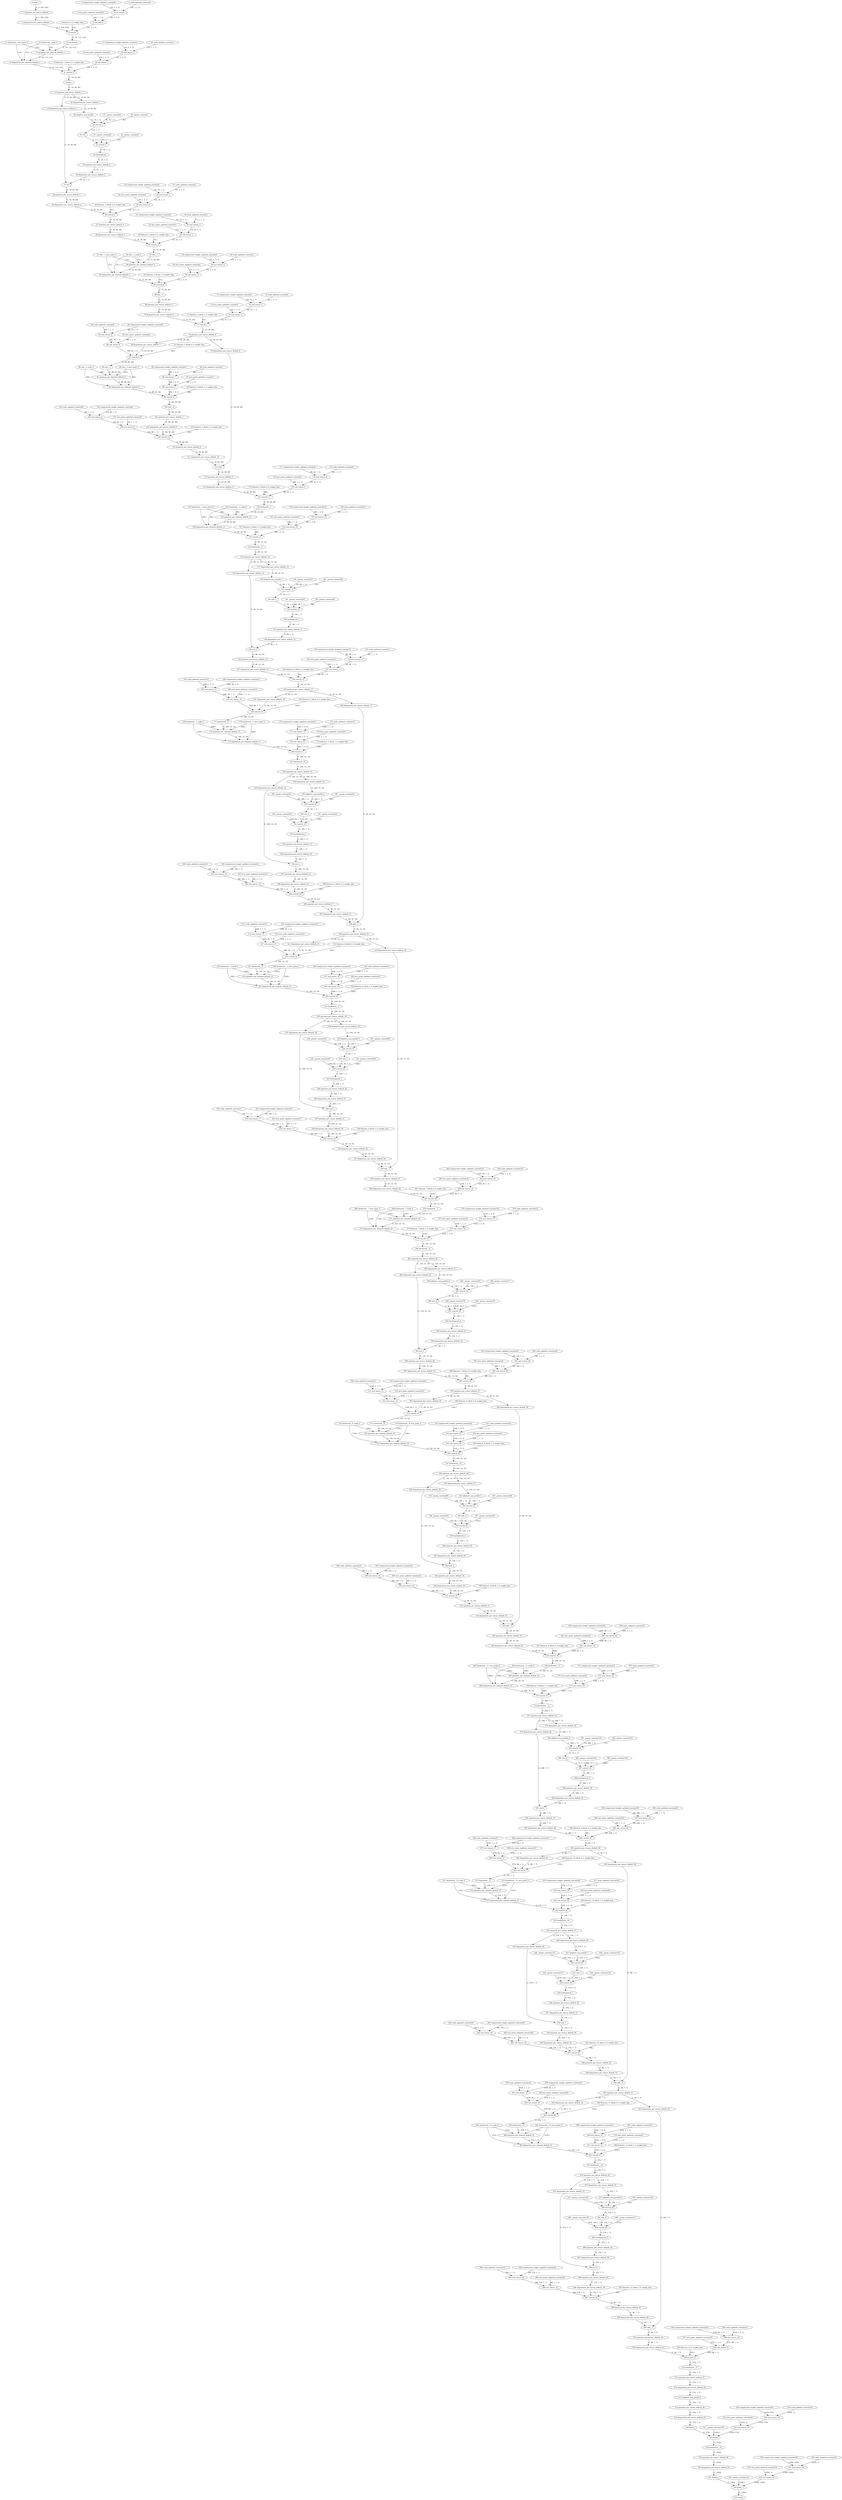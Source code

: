 strict digraph  {
"0 arg0_1" [id=0, type=input];
"1 quantize_per_tensor_default" [id=1, type=quantize_per_tensor];
"2 dequantize_per_tensor_default" [id=2, type=dequantize_per_tensor];
"3 features_0_0_weight_bias" [id=3, type=get_attr];
"4 scale_updated_constant0" [id=4, type=get_attr];
"5 compressed_weight_updated_constant0" [id=5, type=get_attr];
"6 mul_tensor" [id=6, type=mul];
"7 zero_point_updated_constant0" [id=7, type=get_attr];
"8 sub_tensor" [id=8, type=sub];
"9 conv2d" [id=9, type=conv2d];
"10 hardswish__scale_0" [id=10, type=get_attr];
"11 hardswish__zero_point_0" [id=11, type=get_attr];
"12 hardswish_" [id=12, type=hardswish_];
"13 quantize_per_channel_default_1" [id=13, type=quantize_per_channel];
"14 dequantize_per_channel_default_1" [id=14, type=dequantize_per_channel];
"15 features_1_block_0_0_weight_bias" [id=15, type=get_attr];
"16 scale_updated_constant1" [id=16, type=get_attr];
"17 compressed_weight_updated_constant1" [id=17, type=get_attr];
"18 mul_tensor_1" [id=18, type=mul];
"19 zero_point_updated_constant1" [id=19, type=get_attr];
"20 sub_tensor_1" [id=20, type=sub];
"21 conv2d_1" [id=21, type=conv2d];
"22 relu_" [id=22, type=relu_];
"23 quantize_per_tensor_default_1" [id=23, type=quantize_per_tensor];
"24 dequantize_per_tensor_default_2" [id=24, type=dequantize_per_tensor];
"25 dequantize_per_tensor_default_1" [id=25, type=dequantize_per_tensor];
"26 adaptive_avg_pool2d" [id=26, type=adaptive_avg_pool2d];
"27 _param_constant6" [id=27, type=get_attr];
"28 _param_constant7" [id=28, type=get_attr];
"29 conv2d_2" [id=29, type=conv2d];
"30 relu" [id=30, type=relu];
"31 _param_constant8" [id=31, type=get_attr];
"32 _param_constant9" [id=32, type=get_attr];
"33 conv2d_3" [id=33, type=conv2d];
"34 hardsigmoid" [id=34, type=hardsigmoid];
"35 quantize_per_tensor_default_2" [id=35, type=quantize_per_tensor];
"36 dequantize_per_tensor_default_3" [id=36, type=dequantize_per_tensor];
"37 mul" [id=37, type=mul];
"38 quantize_per_tensor_default_3" [id=38, type=quantize_per_tensor];
"39 dequantize_per_tensor_default_4" [id=39, type=dequantize_per_tensor];
"40 features_1_block_2_0_weight_bias" [id=40, type=get_attr];
"41 scale_updated_constant2" [id=41, type=get_attr];
"42 compressed_weight_updated_constant2" [id=42, type=get_attr];
"43 mul_tensor_2" [id=43, type=mul];
"44 zero_point_updated_constant2" [id=44, type=get_attr];
"45 sub_tensor_2" [id=45, type=sub];
"46 conv2d_4" [id=46, type=conv2d];
"47 quantize_per_tensor_default_4" [id=47, type=quantize_per_tensor];
"48 dequantize_per_tensor_default_5" [id=48, type=dequantize_per_tensor];
"49 features_2_block_0_0_weight_bias" [id=49, type=get_attr];
"50 scale_updated_constant3" [id=50, type=get_attr];
"51 compressed_weight_updated_constant3" [id=51, type=get_attr];
"52 mul_tensor_3" [id=52, type=mul];
"53 zero_point_updated_constant3" [id=53, type=get_attr];
"54 sub_tensor_3" [id=54, type=sub];
"55 conv2d_5" [id=55, type=conv2d];
"56 relu__1_scale_0" [id=56, type=get_attr];
"57 relu__1_zero_point_0" [id=57, type=get_attr];
"58 relu__1" [id=58, type=relu_];
"59 quantize_per_channel_default_5" [id=59, type=quantize_per_channel];
"60 dequantize_per_channel_default_5" [id=60, type=dequantize_per_channel];
"61 features_2_block_1_0_weight_bias" [id=61, type=get_attr];
"62 scale_updated_constant4" [id=62, type=get_attr];
"63 compressed_weight_updated_constant4" [id=63, type=get_attr];
"64 mul_tensor_4" [id=64, type=mul];
"65 zero_point_updated_constant4" [id=65, type=get_attr];
"66 sub_tensor_4" [id=66, type=sub];
"67 conv2d_6" [id=67, type=conv2d];
"68 relu__2" [id=68, type=relu_];
"69 quantize_per_tensor_default_5" [id=69, type=quantize_per_tensor];
"70 dequantize_per_tensor_default_6" [id=70, type=dequantize_per_tensor];
"71 features_2_block_2_0_weight_bias" [id=71, type=get_attr];
"72 scale_updated_constant5" [id=72, type=get_attr];
"73 compressed_weight_updated_constant5" [id=73, type=get_attr];
"74 mul_tensor_5" [id=74, type=mul];
"75 zero_point_updated_constant5" [id=75, type=get_attr];
"76 sub_tensor_5" [id=76, type=sub];
"77 conv2d_7" [id=77, type=conv2d];
"78 quantize_per_tensor_default_6" [id=78, type=quantize_per_tensor];
"79 dequantize_per_tensor_default_8" [id=79, type=dequantize_per_tensor];
"80 dequantize_per_tensor_default_7" [id=80, type=dequantize_per_tensor];
"81 features_3_block_0_0_weight_bias" [id=81, type=get_attr];
"82 scale_updated_constant6" [id=82, type=get_attr];
"83 compressed_weight_updated_constant6" [id=83, type=get_attr];
"84 mul_tensor_6" [id=84, type=mul];
"85 zero_point_updated_constant6" [id=85, type=get_attr];
"86 sub_tensor_6" [id=86, type=sub];
"87 conv2d_8" [id=87, type=conv2d];
"88 relu__3_scale_0" [id=88, type=get_attr];
"89 relu__3_zero_point_0" [id=89, type=get_attr];
"90 relu__3" [id=90, type=relu_];
"91 quantize_per_channel_default_9" [id=91, type=quantize_per_channel];
"92 dequantize_per_channel_default_9" [id=92, type=dequantize_per_channel];
"93 features_3_block_1_0_weight_bias" [id=93, type=get_attr];
"94 scale_updated_constant7" [id=94, type=get_attr];
"95 compressed_weight_updated_constant7" [id=95, type=get_attr];
"96 mul_tensor_7" [id=96, type=mul];
"97 zero_point_updated_constant7" [id=97, type=get_attr];
"98 sub_tensor_7" [id=98, type=sub];
"99 conv2d_9" [id=99, type=conv2d];
"100 relu__4" [id=100, type=relu_];
"101 quantize_per_tensor_default_7" [id=101, type=quantize_per_tensor];
"102 dequantize_per_tensor_default_9" [id=102, type=dequantize_per_tensor];
"103 features_3_block_2_0_weight_bias" [id=103, type=get_attr];
"104 scale_updated_constant8" [id=104, type=get_attr];
"105 compressed_weight_updated_constant8" [id=105, type=get_attr];
"106 mul_tensor_8" [id=106, type=mul];
"107 zero_point_updated_constant8" [id=107, type=get_attr];
"108 sub_tensor_8" [id=108, type=sub];
"109 conv2d_10" [id=109, type=conv2d];
"110 quantize_per_tensor_default_8" [id=110, type=quantize_per_tensor];
"111 dequantize_per_tensor_default_10" [id=111, type=dequantize_per_tensor];
"112 add_" [id=112, type=add_];
"113 quantize_per_tensor_default_9" [id=113, type=quantize_per_tensor];
"114 dequantize_per_tensor_default_11" [id=114, type=dequantize_per_tensor];
"115 features_4_block_0_0_weight_bias" [id=115, type=get_attr];
"116 scale_updated_constant9" [id=116, type=get_attr];
"117 compressed_weight_updated_constant9" [id=117, type=get_attr];
"118 mul_tensor_9" [id=118, type=mul];
"119 zero_point_updated_constant9" [id=119, type=get_attr];
"120 sub_tensor_9" [id=120, type=sub];
"121 conv2d_11" [id=121, type=conv2d];
"122 hardswish__1_scale_0" [id=122, type=get_attr];
"123 hardswish__1_zero_point_0" [id=123, type=get_attr];
"124 hardswish__1" [id=124, type=hardswish_];
"125 quantize_per_channel_default_13" [id=125, type=quantize_per_channel];
"126 dequantize_per_channel_default_13" [id=126, type=dequantize_per_channel];
"127 features_4_block_1_0_weight_bias" [id=127, type=get_attr];
"128 scale_updated_constant10" [id=128, type=get_attr];
"129 compressed_weight_updated_constant10" [id=129, type=get_attr];
"130 mul_tensor_10" [id=130, type=mul];
"131 zero_point_updated_constant10" [id=131, type=get_attr];
"132 sub_tensor_10" [id=132, type=sub];
"133 conv2d_12" [id=133, type=conv2d];
"134 hardswish__2" [id=134, type=hardswish_];
"135 quantize_per_tensor_default_10" [id=135, type=quantize_per_tensor];
"136 dequantize_per_tensor_default_13" [id=136, type=dequantize_per_tensor];
"137 dequantize_per_tensor_default_12" [id=137, type=dequantize_per_tensor];
"138 adaptive_avg_pool2d_1" [id=138, type=adaptive_avg_pool2d];
"139 _param_constant37" [id=139, type=get_attr];
"140 _param_constant38" [id=140, type=get_attr];
"141 conv2d_13" [id=141, type=conv2d];
"142 relu_1" [id=142, type=relu];
"143 _param_constant39" [id=143, type=get_attr];
"144 _param_constant40" [id=144, type=get_attr];
"145 conv2d_14" [id=145, type=conv2d];
"146 hardsigmoid_1" [id=146, type=hardsigmoid];
"147 quantize_per_tensor_default_11" [id=147, type=quantize_per_tensor];
"148 dequantize_per_tensor_default_14" [id=148, type=dequantize_per_tensor];
"149 mul_1" [id=149, type=mul];
"150 quantize_per_tensor_default_12" [id=150, type=quantize_per_tensor];
"151 dequantize_per_tensor_default_15" [id=151, type=dequantize_per_tensor];
"152 features_4_block_3_0_weight_bias" [id=152, type=get_attr];
"153 scale_updated_constant11" [id=153, type=get_attr];
"154 compressed_weight_updated_constant11" [id=154, type=get_attr];
"155 mul_tensor_11" [id=155, type=mul];
"156 zero_point_updated_constant11" [id=156, type=get_attr];
"157 sub_tensor_11" [id=157, type=sub];
"158 conv2d_15" [id=158, type=conv2d];
"159 quantize_per_tensor_default_13" [id=159, type=quantize_per_tensor];
"160 dequantize_per_tensor_default_17" [id=160, type=dequantize_per_tensor];
"161 dequantize_per_tensor_default_16" [id=161, type=dequantize_per_tensor];
"162 features_5_block_0_0_weight_bias" [id=162, type=get_attr];
"163 scale_updated_constant12" [id=163, type=get_attr];
"164 compressed_weight_updated_constant12" [id=164, type=get_attr];
"165 mul_tensor_12" [id=165, type=mul];
"166 zero_point_updated_constant12" [id=166, type=get_attr];
"167 sub_tensor_12" [id=167, type=sub];
"168 conv2d_16" [id=168, type=conv2d];
"169 hardswish__3_scale_0" [id=169, type=get_attr];
"170 hardswish__3_zero_point_0" [id=170, type=get_attr];
"171 hardswish__3" [id=171, type=hardswish_];
"172 quantize_per_channel_default_17" [id=172, type=quantize_per_channel];
"173 dequantize_per_channel_default_17" [id=173, type=dequantize_per_channel];
"174 features_5_block_1_0_weight_bias" [id=174, type=get_attr];
"175 scale_updated_constant13" [id=175, type=get_attr];
"176 compressed_weight_updated_constant13" [id=176, type=get_attr];
"177 mul_tensor_13" [id=177, type=mul];
"178 zero_point_updated_constant13" [id=178, type=get_attr];
"179 sub_tensor_13" [id=179, type=sub];
"180 conv2d_17" [id=180, type=conv2d];
"181 hardswish__4" [id=181, type=hardswish_];
"182 quantize_per_tensor_default_14" [id=182, type=quantize_per_tensor];
"183 dequantize_per_tensor_default_19" [id=183, type=dequantize_per_tensor];
"184 dequantize_per_tensor_default_18" [id=184, type=dequantize_per_tensor];
"185 adaptive_avg_pool2d_2" [id=185, type=adaptive_avg_pool2d];
"186 _param_constant50" [id=186, type=get_attr];
"187 _param_constant51" [id=187, type=get_attr];
"188 conv2d_18" [id=188, type=conv2d];
"189 relu_2" [id=189, type=relu];
"190 _param_constant52" [id=190, type=get_attr];
"191 _param_constant53" [id=191, type=get_attr];
"192 conv2d_19" [id=192, type=conv2d];
"193 hardsigmoid_2" [id=193, type=hardsigmoid];
"194 quantize_per_tensor_default_15" [id=194, type=quantize_per_tensor];
"195 dequantize_per_tensor_default_20" [id=195, type=dequantize_per_tensor];
"196 mul_2" [id=196, type=mul];
"197 quantize_per_tensor_default_16" [id=197, type=quantize_per_tensor];
"198 dequantize_per_tensor_default_21" [id=198, type=dequantize_per_tensor];
"199 features_5_block_3_0_weight_bias" [id=199, type=get_attr];
"200 scale_updated_constant14" [id=200, type=get_attr];
"201 compressed_weight_updated_constant14" [id=201, type=get_attr];
"202 mul_tensor_14" [id=202, type=mul];
"203 zero_point_updated_constant14" [id=203, type=get_attr];
"204 sub_tensor_14" [id=204, type=sub];
"205 conv2d_20" [id=205, type=conv2d];
"206 quantize_per_tensor_default_17" [id=206, type=quantize_per_tensor];
"207 dequantize_per_tensor_default_22" [id=207, type=dequantize_per_tensor];
"208 add__1" [id=208, type=add_];
"209 quantize_per_tensor_default_18" [id=209, type=quantize_per_tensor];
"210 dequantize_per_tensor_default_24" [id=210, type=dequantize_per_tensor];
"211 dequantize_per_tensor_default_23" [id=211, type=dequantize_per_tensor];
"212 features_6_block_0_0_weight_bias" [id=212, type=get_attr];
"213 scale_updated_constant15" [id=213, type=get_attr];
"214 compressed_weight_updated_constant15" [id=214, type=get_attr];
"215 mul_tensor_15" [id=215, type=mul];
"216 zero_point_updated_constant15" [id=216, type=get_attr];
"217 sub_tensor_15" [id=217, type=sub];
"218 conv2d_21" [id=218, type=conv2d];
"219 hardswish__5_scale_0" [id=219, type=get_attr];
"220 hardswish__5_zero_point_0" [id=220, type=get_attr];
"221 hardswish__5" [id=221, type=hardswish_];
"222 quantize_per_channel_default_21" [id=222, type=quantize_per_channel];
"223 dequantize_per_channel_default_21" [id=223, type=dequantize_per_channel];
"224 features_6_block_1_0_weight_bias" [id=224, type=get_attr];
"225 scale_updated_constant16" [id=225, type=get_attr];
"226 compressed_weight_updated_constant16" [id=226, type=get_attr];
"227 mul_tensor_16" [id=227, type=mul];
"228 zero_point_updated_constant16" [id=228, type=get_attr];
"229 sub_tensor_16" [id=229, type=sub];
"230 conv2d_22" [id=230, type=conv2d];
"231 hardswish__6" [id=231, type=hardswish_];
"232 quantize_per_tensor_default_19" [id=232, type=quantize_per_tensor];
"233 dequantize_per_tensor_default_26" [id=233, type=dequantize_per_tensor];
"234 dequantize_per_tensor_default_25" [id=234, type=dequantize_per_tensor];
"235 adaptive_avg_pool2d_3" [id=235, type=adaptive_avg_pool2d];
"236 _param_constant63" [id=236, type=get_attr];
"237 _param_constant64" [id=237, type=get_attr];
"238 conv2d_23" [id=238, type=conv2d];
"239 relu_3" [id=239, type=relu];
"240 _param_constant65" [id=240, type=get_attr];
"241 _param_constant66" [id=241, type=get_attr];
"242 conv2d_24" [id=242, type=conv2d];
"243 hardsigmoid_3" [id=243, type=hardsigmoid];
"244 quantize_per_tensor_default_20" [id=244, type=quantize_per_tensor];
"245 dequantize_per_tensor_default_27" [id=245, type=dequantize_per_tensor];
"246 mul_3" [id=246, type=mul];
"247 quantize_per_tensor_default_21" [id=247, type=quantize_per_tensor];
"248 dequantize_per_tensor_default_28" [id=248, type=dequantize_per_tensor];
"249 features_6_block_3_0_weight_bias" [id=249, type=get_attr];
"250 scale_updated_constant17" [id=250, type=get_attr];
"251 compressed_weight_updated_constant17" [id=251, type=get_attr];
"252 mul_tensor_17" [id=252, type=mul];
"253 zero_point_updated_constant17" [id=253, type=get_attr];
"254 sub_tensor_17" [id=254, type=sub];
"255 conv2d_25" [id=255, type=conv2d];
"256 quantize_per_tensor_default_22" [id=256, type=quantize_per_tensor];
"257 dequantize_per_tensor_default_29" [id=257, type=dequantize_per_tensor];
"258 add__2" [id=258, type=add_];
"259 quantize_per_tensor_default_23" [id=259, type=quantize_per_tensor];
"260 dequantize_per_tensor_default_30" [id=260, type=dequantize_per_tensor];
"261 features_7_block_0_0_weight_bias" [id=261, type=get_attr];
"262 scale_updated_constant18" [id=262, type=get_attr];
"263 compressed_weight_updated_constant18" [id=263, type=get_attr];
"264 mul_tensor_18" [id=264, type=mul];
"265 zero_point_updated_constant18" [id=265, type=get_attr];
"266 sub_tensor_18" [id=266, type=sub];
"267 conv2d_26" [id=267, type=conv2d];
"268 hardswish__7_scale_0" [id=268, type=get_attr];
"269 hardswish__7_zero_point_0" [id=269, type=get_attr];
"270 hardswish__7" [id=270, type=hardswish_];
"271 quantize_per_channel_default_25" [id=271, type=quantize_per_channel];
"272 dequantize_per_channel_default_25" [id=272, type=dequantize_per_channel];
"273 features_7_block_1_0_weight_bias" [id=273, type=get_attr];
"274 scale_updated_constant19" [id=274, type=get_attr];
"275 compressed_weight_updated_constant19" [id=275, type=get_attr];
"276 mul_tensor_19" [id=276, type=mul];
"277 zero_point_updated_constant19" [id=277, type=get_attr];
"278 sub_tensor_19" [id=278, type=sub];
"279 conv2d_27" [id=279, type=conv2d];
"280 hardswish__8" [id=280, type=hardswish_];
"281 quantize_per_tensor_default_24" [id=281, type=quantize_per_tensor];
"282 dequantize_per_tensor_default_32" [id=282, type=dequantize_per_tensor];
"283 dequantize_per_tensor_default_31" [id=283, type=dequantize_per_tensor];
"284 adaptive_avg_pool2d_4" [id=284, type=adaptive_avg_pool2d];
"285 _param_constant76" [id=285, type=get_attr];
"286 _param_constant77" [id=286, type=get_attr];
"287 conv2d_28" [id=287, type=conv2d];
"288 relu_4" [id=288, type=relu];
"289 _param_constant78" [id=289, type=get_attr];
"290 _param_constant79" [id=290, type=get_attr];
"291 conv2d_29" [id=291, type=conv2d];
"292 hardsigmoid_4" [id=292, type=hardsigmoid];
"293 quantize_per_tensor_default_25" [id=293, type=quantize_per_tensor];
"294 dequantize_per_tensor_default_33" [id=294, type=dequantize_per_tensor];
"295 mul_4" [id=295, type=mul];
"296 quantize_per_tensor_default_26" [id=296, type=quantize_per_tensor];
"297 dequantize_per_tensor_default_34" [id=297, type=dequantize_per_tensor];
"298 features_7_block_3_0_weight_bias" [id=298, type=get_attr];
"299 scale_updated_constant20" [id=299, type=get_attr];
"300 compressed_weight_updated_constant20" [id=300, type=get_attr];
"301 mul_tensor_20" [id=301, type=mul];
"302 zero_point_updated_constant20" [id=302, type=get_attr];
"303 sub_tensor_20" [id=303, type=sub];
"304 conv2d_30" [id=304, type=conv2d];
"305 quantize_per_tensor_default_27" [id=305, type=quantize_per_tensor];
"306 dequantize_per_tensor_default_36" [id=306, type=dequantize_per_tensor];
"307 dequantize_per_tensor_default_35" [id=307, type=dequantize_per_tensor];
"308 features_8_block_0_0_weight_bias" [id=308, type=get_attr];
"309 scale_updated_constant21" [id=309, type=get_attr];
"310 compressed_weight_updated_constant21" [id=310, type=get_attr];
"311 mul_tensor_21" [id=311, type=mul];
"312 zero_point_updated_constant21" [id=312, type=get_attr];
"313 sub_tensor_21" [id=313, type=sub];
"314 conv2d_31" [id=314, type=conv2d];
"315 hardswish__9_scale_0" [id=315, type=get_attr];
"316 hardswish__9_zero_point_0" [id=316, type=get_attr];
"317 hardswish__9" [id=317, type=hardswish_];
"318 quantize_per_channel_default_29" [id=318, type=quantize_per_channel];
"319 dequantize_per_channel_default_29" [id=319, type=dequantize_per_channel];
"320 features_8_block_1_0_weight_bias" [id=320, type=get_attr];
"321 scale_updated_constant22" [id=321, type=get_attr];
"322 compressed_weight_updated_constant22" [id=322, type=get_attr];
"323 mul_tensor_22" [id=323, type=mul];
"324 zero_point_updated_constant22" [id=324, type=get_attr];
"325 sub_tensor_22" [id=325, type=sub];
"326 conv2d_32" [id=326, type=conv2d];
"327 hardswish__10" [id=327, type=hardswish_];
"328 quantize_per_tensor_default_28" [id=328, type=quantize_per_tensor];
"329 dequantize_per_tensor_default_38" [id=329, type=dequantize_per_tensor];
"330 dequantize_per_tensor_default_37" [id=330, type=dequantize_per_tensor];
"331 adaptive_avg_pool2d_5" [id=331, type=adaptive_avg_pool2d];
"332 _param_constant89" [id=332, type=get_attr];
"333 _param_constant90" [id=333, type=get_attr];
"334 conv2d_33" [id=334, type=conv2d];
"335 relu_5" [id=335, type=relu];
"336 _param_constant91" [id=336, type=get_attr];
"337 _param_constant92" [id=337, type=get_attr];
"338 conv2d_34" [id=338, type=conv2d];
"339 hardsigmoid_5" [id=339, type=hardsigmoid];
"340 quantize_per_tensor_default_29" [id=340, type=quantize_per_tensor];
"341 dequantize_per_tensor_default_39" [id=341, type=dequantize_per_tensor];
"342 mul_5" [id=342, type=mul];
"343 quantize_per_tensor_default_30" [id=343, type=quantize_per_tensor];
"344 dequantize_per_tensor_default_40" [id=344, type=dequantize_per_tensor];
"345 features_8_block_3_0_weight_bias" [id=345, type=get_attr];
"346 scale_updated_constant23" [id=346, type=get_attr];
"347 compressed_weight_updated_constant23" [id=347, type=get_attr];
"348 mul_tensor_23" [id=348, type=mul];
"349 zero_point_updated_constant23" [id=349, type=get_attr];
"350 sub_tensor_23" [id=350, type=sub];
"351 conv2d_35" [id=351, type=conv2d];
"352 quantize_per_tensor_default_31" [id=352, type=quantize_per_tensor];
"353 dequantize_per_tensor_default_41" [id=353, type=dequantize_per_tensor];
"354 add__3" [id=354, type=add_];
"355 quantize_per_tensor_default_32" [id=355, type=quantize_per_tensor];
"356 dequantize_per_tensor_default_42" [id=356, type=dequantize_per_tensor];
"357 features_9_block_0_0_weight_bias" [id=357, type=get_attr];
"358 scale_updated_constant24" [id=358, type=get_attr];
"359 compressed_weight_updated_constant24" [id=359, type=get_attr];
"360 mul_tensor_24" [id=360, type=mul];
"361 zero_point_updated_constant24" [id=361, type=get_attr];
"362 sub_tensor_24" [id=362, type=sub];
"363 conv2d_36" [id=363, type=conv2d];
"364 hardswish__11_scale_0" [id=364, type=get_attr];
"365 hardswish__11_zero_point_0" [id=365, type=get_attr];
"366 hardswish__11" [id=366, type=hardswish_];
"367 quantize_per_channel_default_33" [id=367, type=quantize_per_channel];
"368 dequantize_per_channel_default_33" [id=368, type=dequantize_per_channel];
"369 features_9_block_1_0_weight_bias" [id=369, type=get_attr];
"370 scale_updated_constant25" [id=370, type=get_attr];
"371 compressed_weight_updated_constant25" [id=371, type=get_attr];
"372 mul_tensor_25" [id=372, type=mul];
"373 zero_point_updated_constant25" [id=373, type=get_attr];
"374 sub_tensor_25" [id=374, type=sub];
"375 conv2d_37" [id=375, type=conv2d];
"376 hardswish__12" [id=376, type=hardswish_];
"377 quantize_per_tensor_default_33" [id=377, type=quantize_per_tensor];
"378 dequantize_per_tensor_default_44" [id=378, type=dequantize_per_tensor];
"379 dequantize_per_tensor_default_43" [id=379, type=dequantize_per_tensor];
"380 adaptive_avg_pool2d_6" [id=380, type=adaptive_avg_pool2d];
"381 _param_constant102" [id=381, type=get_attr];
"382 _param_constant103" [id=382, type=get_attr];
"383 conv2d_38" [id=383, type=conv2d];
"384 relu_6" [id=384, type=relu];
"385 _param_constant104" [id=385, type=get_attr];
"386 _param_constant105" [id=386, type=get_attr];
"387 conv2d_39" [id=387, type=conv2d];
"388 hardsigmoid_6" [id=388, type=hardsigmoid];
"389 quantize_per_tensor_default_34" [id=389, type=quantize_per_tensor];
"390 dequantize_per_tensor_default_45" [id=390, type=dequantize_per_tensor];
"391 mul_6" [id=391, type=mul];
"392 quantize_per_tensor_default_35" [id=392, type=quantize_per_tensor];
"393 dequantize_per_tensor_default_46" [id=393, type=dequantize_per_tensor];
"394 features_9_block_3_0_weight_bias" [id=394, type=get_attr];
"395 scale_updated_constant26" [id=395, type=get_attr];
"396 compressed_weight_updated_constant26" [id=396, type=get_attr];
"397 mul_tensor_26" [id=397, type=mul];
"398 zero_point_updated_constant26" [id=398, type=get_attr];
"399 sub_tensor_26" [id=399, type=sub];
"400 conv2d_40" [id=400, type=conv2d];
"401 quantize_per_tensor_default_36" [id=401, type=quantize_per_tensor];
"402 dequantize_per_tensor_default_48" [id=402, type=dequantize_per_tensor];
"403 dequantize_per_tensor_default_47" [id=403, type=dequantize_per_tensor];
"404 features_10_block_0_0_weight_bias" [id=404, type=get_attr];
"405 scale_updated_constant27" [id=405, type=get_attr];
"406 compressed_weight_updated_constant27" [id=406, type=get_attr];
"407 mul_tensor_27" [id=407, type=mul];
"408 zero_point_updated_constant27" [id=408, type=get_attr];
"409 sub_tensor_27" [id=409, type=sub];
"410 conv2d_41" [id=410, type=conv2d];
"411 hardswish__13_scale_0" [id=411, type=get_attr];
"412 hardswish__13_zero_point_0" [id=412, type=get_attr];
"413 hardswish__13" [id=413, type=hardswish_];
"414 quantize_per_channel_default_37" [id=414, type=quantize_per_channel];
"415 dequantize_per_channel_default_37" [id=415, type=dequantize_per_channel];
"416 features_10_block_1_0_weight_bias" [id=416, type=get_attr];
"417 scale_updated_constant28" [id=417, type=get_attr];
"418 compressed_weight_updated_constant28" [id=418, type=get_attr];
"419 mul_tensor_28" [id=419, type=mul];
"420 zero_point_updated_constant28" [id=420, type=get_attr];
"421 sub_tensor_28" [id=421, type=sub];
"422 conv2d_42" [id=422, type=conv2d];
"423 hardswish__14" [id=423, type=hardswish_];
"424 quantize_per_tensor_default_37" [id=424, type=quantize_per_tensor];
"425 dequantize_per_tensor_default_50" [id=425, type=dequantize_per_tensor];
"426 dequantize_per_tensor_default_49" [id=426, type=dequantize_per_tensor];
"427 adaptive_avg_pool2d_7" [id=427, type=adaptive_avg_pool2d];
"428 _param_constant115" [id=428, type=get_attr];
"429 _param_constant116" [id=429, type=get_attr];
"430 conv2d_43" [id=430, type=conv2d];
"431 relu_7" [id=431, type=relu];
"432 _param_constant117" [id=432, type=get_attr];
"433 _param_constant118" [id=433, type=get_attr];
"434 conv2d_44" [id=434, type=conv2d];
"435 hardsigmoid_7" [id=435, type=hardsigmoid];
"436 quantize_per_tensor_default_38" [id=436, type=quantize_per_tensor];
"437 dequantize_per_tensor_default_51" [id=437, type=dequantize_per_tensor];
"438 mul_7" [id=438, type=mul];
"439 quantize_per_tensor_default_39" [id=439, type=quantize_per_tensor];
"440 dequantize_per_tensor_default_52" [id=440, type=dequantize_per_tensor];
"441 features_10_block_3_0_weight_bias" [id=441, type=get_attr];
"442 scale_updated_constant29" [id=442, type=get_attr];
"443 compressed_weight_updated_constant29" [id=443, type=get_attr];
"444 mul_tensor_29" [id=444, type=mul];
"445 zero_point_updated_constant29" [id=445, type=get_attr];
"446 sub_tensor_29" [id=446, type=sub];
"447 conv2d_45" [id=447, type=conv2d];
"448 quantize_per_tensor_default_40" [id=448, type=quantize_per_tensor];
"449 dequantize_per_tensor_default_53" [id=449, type=dequantize_per_tensor];
"450 add__4" [id=450, type=add_];
"451 quantize_per_tensor_default_41" [id=451, type=quantize_per_tensor];
"452 dequantize_per_tensor_default_55" [id=452, type=dequantize_per_tensor];
"453 dequantize_per_tensor_default_54" [id=453, type=dequantize_per_tensor];
"454 features_11_block_0_0_weight_bias" [id=454, type=get_attr];
"455 scale_updated_constant30" [id=455, type=get_attr];
"456 compressed_weight_updated_constant30" [id=456, type=get_attr];
"457 mul_tensor_30" [id=457, type=mul];
"458 zero_point_updated_constant30" [id=458, type=get_attr];
"459 sub_tensor_30" [id=459, type=sub];
"460 conv2d_46" [id=460, type=conv2d];
"461 hardswish__15_scale_0" [id=461, type=get_attr];
"462 hardswish__15_zero_point_0" [id=462, type=get_attr];
"463 hardswish__15" [id=463, type=hardswish_];
"464 quantize_per_channel_default_41" [id=464, type=quantize_per_channel];
"465 dequantize_per_channel_default_41" [id=465, type=dequantize_per_channel];
"466 features_11_block_1_0_weight_bias" [id=466, type=get_attr];
"467 scale_updated_constant31" [id=467, type=get_attr];
"468 compressed_weight_updated_constant31" [id=468, type=get_attr];
"469 mul_tensor_31" [id=469, type=mul];
"470 zero_point_updated_constant31" [id=470, type=get_attr];
"471 sub_tensor_31" [id=471, type=sub];
"472 conv2d_47" [id=472, type=conv2d];
"473 hardswish__16" [id=473, type=hardswish_];
"474 quantize_per_tensor_default_42" [id=474, type=quantize_per_tensor];
"475 dequantize_per_tensor_default_57" [id=475, type=dequantize_per_tensor];
"476 dequantize_per_tensor_default_56" [id=476, type=dequantize_per_tensor];
"477 adaptive_avg_pool2d_8" [id=477, type=adaptive_avg_pool2d];
"478 _param_constant128" [id=478, type=get_attr];
"479 _param_constant129" [id=479, type=get_attr];
"480 conv2d_48" [id=480, type=conv2d];
"481 relu_8" [id=481, type=relu];
"482 _param_constant130" [id=482, type=get_attr];
"483 _param_constant131" [id=483, type=get_attr];
"484 conv2d_49" [id=484, type=conv2d];
"485 hardsigmoid_8" [id=485, type=hardsigmoid];
"486 quantize_per_tensor_default_43" [id=486, type=quantize_per_tensor];
"487 dequantize_per_tensor_default_58" [id=487, type=dequantize_per_tensor];
"488 mul_8" [id=488, type=mul];
"489 quantize_per_tensor_default_44" [id=489, type=quantize_per_tensor];
"490 dequantize_per_tensor_default_59" [id=490, type=dequantize_per_tensor];
"491 features_11_block_3_0_weight_bias" [id=491, type=get_attr];
"492 scale_updated_constant32" [id=492, type=get_attr];
"493 compressed_weight_updated_constant32" [id=493, type=get_attr];
"494 mul_tensor_32" [id=494, type=mul];
"495 zero_point_updated_constant32" [id=495, type=get_attr];
"496 sub_tensor_32" [id=496, type=sub];
"497 conv2d_50" [id=497, type=conv2d];
"498 quantize_per_tensor_default_45" [id=498, type=quantize_per_tensor];
"499 dequantize_per_tensor_default_60" [id=499, type=dequantize_per_tensor];
"500 add__5" [id=500, type=add_];
"501 quantize_per_tensor_default_46" [id=501, type=quantize_per_tensor];
"502 dequantize_per_tensor_default_61" [id=502, type=dequantize_per_tensor];
"503 features_12_0_weight_bias" [id=503, type=get_attr];
"504 scale_updated_constant33" [id=504, type=get_attr];
"505 compressed_weight_updated_constant33" [id=505, type=get_attr];
"506 mul_tensor_33" [id=506, type=mul];
"507 zero_point_updated_constant33" [id=507, type=get_attr];
"508 sub_tensor_33" [id=508, type=sub];
"509 conv2d_51" [id=509, type=conv2d];
"510 hardswish__17" [id=510, type=hardswish_];
"511 quantize_per_tensor_default_47" [id=511, type=quantize_per_tensor];
"512 dequantize_per_tensor_default_62" [id=512, type=dequantize_per_tensor];
"513 adaptive_avg_pool2d_9" [id=513, type=adaptive_avg_pool2d];
"514 quantize_per_tensor_default_48" [id=514, type=quantize_per_tensor];
"515 dequantize_per_tensor_default_63" [id=515, type=dequantize_per_tensor];
"516 flatten" [id=516, type=flatten];
"517 _param_constant139" [id=517, type=get_attr];
"518 scale_updated_constant34" [id=518, type=get_attr];
"519 compressed_weight_updated_constant34" [id=519, type=get_attr];
"520 mul_tensor_34" [id=520, type=mul];
"521 zero_point_updated_constant34" [id=521, type=get_attr];
"522 sub_tensor_34" [id=522, type=sub];
"523 linear" [id=523, type=linear];
"524 hardswish__18" [id=524, type=hardswish_];
"525 quantize_per_tensor_default_49" [id=525, type=quantize_per_tensor];
"526 dequantize_per_tensor_default_64" [id=526, type=dequantize_per_tensor];
"527 dropout_" [id=527, type=dropout_];
"528 _param_constant141" [id=528, type=get_attr];
"529 scale_updated_constant35" [id=529, type=get_attr];
"530 compressed_weight_updated_constant35" [id=530, type=get_attr];
"531 mul_tensor_35" [id=531, type=mul];
"532 zero_point_updated_constant35" [id=532, type=get_attr];
"533 sub_tensor_35" [id=533, type=sub];
"534 linear_1" [id=534, type=linear];
"535 output" [id=535, type=output];
"0 arg0_1" -> "1 quantize_per_tensor_default"  [label="(1, 3, 224, 224)", style=solid];
"1 quantize_per_tensor_default" -> "2 dequantize_per_tensor_default"  [label="(1, 3, 224, 224)", style=solid];
"2 dequantize_per_tensor_default" -> "9 conv2d"  [label="(1, 3, 224, 224)", style=solid];
"3 features_0_0_weight_bias" -> "9 conv2d"  [label="(16,)", style=solid];
"4 scale_updated_constant0" -> "6 mul_tensor"  [label="(16, 1, 1, 1)", style=solid];
"5 compressed_weight_updated_constant0" -> "6 mul_tensor"  [label="(16, 3, 3, 3)", style=solid];
"6 mul_tensor" -> "8 sub_tensor"  [label="(16, 3, 3, 3)", style=solid];
"7 zero_point_updated_constant0" -> "8 sub_tensor"  [label="(16, 1, 1, 1)", style=solid];
"8 sub_tensor" -> "9 conv2d"  [label="(16, 3, 3, 3)", style=solid];
"9 conv2d" -> "12 hardswish_"  [label="(1, 16, 112, 112)", style=solid];
"10 hardswish__scale_0" -> "13 quantize_per_channel_default_1"  [label="(16,)", style=solid];
"10 hardswish__scale_0" -> "14 dequantize_per_channel_default_1"  [label="(16,)", style=solid];
"11 hardswish__zero_point_0" -> "13 quantize_per_channel_default_1"  [label="(16,)", style=solid];
"11 hardswish__zero_point_0" -> "14 dequantize_per_channel_default_1"  [label="(16,)", style=solid];
"12 hardswish_" -> "13 quantize_per_channel_default_1"  [label="(1, 16, 112, 112)", style=solid];
"13 quantize_per_channel_default_1" -> "14 dequantize_per_channel_default_1"  [label="(1, 16, 112, 112)", style=solid];
"14 dequantize_per_channel_default_1" -> "21 conv2d_1"  [label="(1, 16, 112, 112)", style=solid];
"15 features_1_block_0_0_weight_bias" -> "21 conv2d_1"  [label="(16,)", style=solid];
"16 scale_updated_constant1" -> "18 mul_tensor_1"  [label="(16, 1, 1, 1)", style=solid];
"17 compressed_weight_updated_constant1" -> "18 mul_tensor_1"  [label="(16, 1, 3, 3)", style=solid];
"18 mul_tensor_1" -> "20 sub_tensor_1"  [label="(16, 1, 3, 3)", style=solid];
"19 zero_point_updated_constant1" -> "20 sub_tensor_1"  [label="(16, 1, 1, 1)", style=solid];
"20 sub_tensor_1" -> "21 conv2d_1"  [label="(16, 1, 3, 3)", style=solid];
"21 conv2d_1" -> "22 relu_"  [label="(1, 16, 56, 56)", style=solid];
"22 relu_" -> "23 quantize_per_tensor_default_1"  [label="(1, 16, 56, 56)", style=solid];
"23 quantize_per_tensor_default_1" -> "24 dequantize_per_tensor_default_2"  [label="(1, 16, 56, 56)", style=solid];
"23 quantize_per_tensor_default_1" -> "25 dequantize_per_tensor_default_1"  [label="(1, 16, 56, 56)", style=solid];
"24 dequantize_per_tensor_default_2" -> "37 mul"  [label="(1, 16, 56, 56)", style=solid];
"25 dequantize_per_tensor_default_1" -> "26 adaptive_avg_pool2d"  [label="(1, 16, 56, 56)", style=solid];
"26 adaptive_avg_pool2d" -> "29 conv2d_2"  [label="(1, 16, 1, 1)", style=solid];
"27 _param_constant6" -> "29 conv2d_2"  [label="(8, 16, 1, 1)", style=solid];
"28 _param_constant7" -> "29 conv2d_2"  [label="(8,)", style=solid];
"29 conv2d_2" -> "30 relu"  [label="(1, 8, 1, 1)", style=solid];
"30 relu" -> "33 conv2d_3"  [label="(1, 8, 1, 1)", style=solid];
"31 _param_constant8" -> "33 conv2d_3"  [label="(16, 8, 1, 1)", style=solid];
"32 _param_constant9" -> "33 conv2d_3"  [label="(16,)", style=solid];
"33 conv2d_3" -> "34 hardsigmoid"  [label="(1, 16, 1, 1)", style=solid];
"34 hardsigmoid" -> "35 quantize_per_tensor_default_2"  [label="(1, 16, 1, 1)", style=solid];
"35 quantize_per_tensor_default_2" -> "36 dequantize_per_tensor_default_3"  [label="(1, 16, 1, 1)", style=solid];
"36 dequantize_per_tensor_default_3" -> "37 mul"  [label="(1, 16, 1, 1)", style=solid];
"37 mul" -> "38 quantize_per_tensor_default_3"  [label="(1, 16, 56, 56)", style=solid];
"38 quantize_per_tensor_default_3" -> "39 dequantize_per_tensor_default_4"  [label="(1, 16, 56, 56)", style=solid];
"39 dequantize_per_tensor_default_4" -> "46 conv2d_4"  [label="(1, 16, 56, 56)", style=solid];
"40 features_1_block_2_0_weight_bias" -> "46 conv2d_4"  [label="(16,)", style=solid];
"41 scale_updated_constant2" -> "43 mul_tensor_2"  [label="(16, 1, 1, 1)", style=solid];
"42 compressed_weight_updated_constant2" -> "43 mul_tensor_2"  [label="(16, 16, 1, 1)", style=solid];
"43 mul_tensor_2" -> "45 sub_tensor_2"  [label="(16, 16, 1, 1)", style=solid];
"44 zero_point_updated_constant2" -> "45 sub_tensor_2"  [label="(16, 1, 1, 1)", style=solid];
"45 sub_tensor_2" -> "46 conv2d_4"  [label="(16, 16, 1, 1)", style=solid];
"46 conv2d_4" -> "47 quantize_per_tensor_default_4"  [label="(1, 16, 56, 56)", style=solid];
"47 quantize_per_tensor_default_4" -> "48 dequantize_per_tensor_default_5"  [label="(1, 16, 56, 56)", style=solid];
"48 dequantize_per_tensor_default_5" -> "55 conv2d_5"  [label="(1, 16, 56, 56)", style=solid];
"49 features_2_block_0_0_weight_bias" -> "55 conv2d_5"  [label="(72,)", style=solid];
"50 scale_updated_constant3" -> "52 mul_tensor_3"  [label="(72, 1, 1, 1)", style=solid];
"51 compressed_weight_updated_constant3" -> "52 mul_tensor_3"  [label="(72, 16, 1, 1)", style=solid];
"52 mul_tensor_3" -> "54 sub_tensor_3"  [label="(72, 16, 1, 1)", style=solid];
"53 zero_point_updated_constant3" -> "54 sub_tensor_3"  [label="(72, 1, 1, 1)", style=solid];
"54 sub_tensor_3" -> "55 conv2d_5"  [label="(72, 16, 1, 1)", style=solid];
"55 conv2d_5" -> "58 relu__1"  [label="(1, 72, 56, 56)", style=solid];
"56 relu__1_scale_0" -> "59 quantize_per_channel_default_5"  [label="(72,)", style=solid];
"56 relu__1_scale_0" -> "60 dequantize_per_channel_default_5"  [label="(72,)", style=solid];
"57 relu__1_zero_point_0" -> "59 quantize_per_channel_default_5"  [label="(72,)", style=solid];
"57 relu__1_zero_point_0" -> "60 dequantize_per_channel_default_5"  [label="(72,)", style=solid];
"58 relu__1" -> "59 quantize_per_channel_default_5"  [label="(1, 72, 56, 56)", style=solid];
"59 quantize_per_channel_default_5" -> "60 dequantize_per_channel_default_5"  [label="(1, 72, 56, 56)", style=solid];
"60 dequantize_per_channel_default_5" -> "67 conv2d_6"  [label="(1, 72, 56, 56)", style=solid];
"61 features_2_block_1_0_weight_bias" -> "67 conv2d_6"  [label="(72,)", style=solid];
"62 scale_updated_constant4" -> "64 mul_tensor_4"  [label="(72, 1, 1, 1)", style=solid];
"63 compressed_weight_updated_constant4" -> "64 mul_tensor_4"  [label="(72, 1, 3, 3)", style=solid];
"64 mul_tensor_4" -> "66 sub_tensor_4"  [label="(72, 1, 3, 3)", style=solid];
"65 zero_point_updated_constant4" -> "66 sub_tensor_4"  [label="(72, 1, 1, 1)", style=solid];
"66 sub_tensor_4" -> "67 conv2d_6"  [label="(72, 1, 3, 3)", style=solid];
"67 conv2d_6" -> "68 relu__2"  [label="(1, 72, 28, 28)", style=solid];
"68 relu__2" -> "69 quantize_per_tensor_default_5"  [label="(1, 72, 28, 28)", style=solid];
"69 quantize_per_tensor_default_5" -> "70 dequantize_per_tensor_default_6"  [label="(1, 72, 28, 28)", style=solid];
"70 dequantize_per_tensor_default_6" -> "77 conv2d_7"  [label="(1, 72, 28, 28)", style=solid];
"71 features_2_block_2_0_weight_bias" -> "77 conv2d_7"  [label="(24,)", style=solid];
"72 scale_updated_constant5" -> "74 mul_tensor_5"  [label="(24, 1, 1, 1)", style=solid];
"73 compressed_weight_updated_constant5" -> "74 mul_tensor_5"  [label="(24, 72, 1, 1)", style=solid];
"74 mul_tensor_5" -> "76 sub_tensor_5"  [label="(24, 72, 1, 1)", style=solid];
"75 zero_point_updated_constant5" -> "76 sub_tensor_5"  [label="(24, 1, 1, 1)", style=solid];
"76 sub_tensor_5" -> "77 conv2d_7"  [label="(24, 72, 1, 1)", style=solid];
"77 conv2d_7" -> "78 quantize_per_tensor_default_6"  [label="(1, 24, 28, 28)", style=solid];
"78 quantize_per_tensor_default_6" -> "79 dequantize_per_tensor_default_8"  [label="(1, 24, 28, 28)", style=solid];
"78 quantize_per_tensor_default_6" -> "80 dequantize_per_tensor_default_7"  [label="(1, 24, 28, 28)", style=solid];
"79 dequantize_per_tensor_default_8" -> "112 add_"  [label="(1, 24, 28, 28)", style=solid];
"80 dequantize_per_tensor_default_7" -> "87 conv2d_8"  [label="(1, 24, 28, 28)", style=solid];
"81 features_3_block_0_0_weight_bias" -> "87 conv2d_8"  [label="(88,)", style=solid];
"82 scale_updated_constant6" -> "84 mul_tensor_6"  [label="(88, 1, 1, 1)", style=solid];
"83 compressed_weight_updated_constant6" -> "84 mul_tensor_6"  [label="(88, 24, 1, 1)", style=solid];
"84 mul_tensor_6" -> "86 sub_tensor_6"  [label="(88, 24, 1, 1)", style=solid];
"85 zero_point_updated_constant6" -> "86 sub_tensor_6"  [label="(88, 1, 1, 1)", style=solid];
"86 sub_tensor_6" -> "87 conv2d_8"  [label="(88, 24, 1, 1)", style=solid];
"87 conv2d_8" -> "90 relu__3"  [label="(1, 88, 28, 28)", style=solid];
"88 relu__3_scale_0" -> "91 quantize_per_channel_default_9"  [label="(88,)", style=solid];
"88 relu__3_scale_0" -> "92 dequantize_per_channel_default_9"  [label="(88,)", style=solid];
"89 relu__3_zero_point_0" -> "91 quantize_per_channel_default_9"  [label="(88,)", style=solid];
"89 relu__3_zero_point_0" -> "92 dequantize_per_channel_default_9"  [label="(88,)", style=solid];
"90 relu__3" -> "91 quantize_per_channel_default_9"  [label="(1, 88, 28, 28)", style=solid];
"91 quantize_per_channel_default_9" -> "92 dequantize_per_channel_default_9"  [label="(1, 88, 28, 28)", style=solid];
"92 dequantize_per_channel_default_9" -> "99 conv2d_9"  [label="(1, 88, 28, 28)", style=solid];
"93 features_3_block_1_0_weight_bias" -> "99 conv2d_9"  [label="(88,)", style=solid];
"94 scale_updated_constant7" -> "96 mul_tensor_7"  [label="(88, 1, 1, 1)", style=solid];
"95 compressed_weight_updated_constant7" -> "96 mul_tensor_7"  [label="(88, 1, 3, 3)", style=solid];
"96 mul_tensor_7" -> "98 sub_tensor_7"  [label="(88, 1, 3, 3)", style=solid];
"97 zero_point_updated_constant7" -> "98 sub_tensor_7"  [label="(88, 1, 1, 1)", style=solid];
"98 sub_tensor_7" -> "99 conv2d_9"  [label="(88, 1, 3, 3)", style=solid];
"99 conv2d_9" -> "100 relu__4"  [label="(1, 88, 28, 28)", style=solid];
"100 relu__4" -> "101 quantize_per_tensor_default_7"  [label="(1, 88, 28, 28)", style=solid];
"101 quantize_per_tensor_default_7" -> "102 dequantize_per_tensor_default_9"  [label="(1, 88, 28, 28)", style=solid];
"102 dequantize_per_tensor_default_9" -> "109 conv2d_10"  [label="(1, 88, 28, 28)", style=solid];
"103 features_3_block_2_0_weight_bias" -> "109 conv2d_10"  [label="(24,)", style=solid];
"104 scale_updated_constant8" -> "106 mul_tensor_8"  [label="(24, 1, 1, 1)", style=solid];
"105 compressed_weight_updated_constant8" -> "106 mul_tensor_8"  [label="(24, 88, 1, 1)", style=solid];
"106 mul_tensor_8" -> "108 sub_tensor_8"  [label="(24, 88, 1, 1)", style=solid];
"107 zero_point_updated_constant8" -> "108 sub_tensor_8"  [label="(24, 1, 1, 1)", style=solid];
"108 sub_tensor_8" -> "109 conv2d_10"  [label="(24, 88, 1, 1)", style=solid];
"109 conv2d_10" -> "110 quantize_per_tensor_default_8"  [label="(1, 24, 28, 28)", style=solid];
"110 quantize_per_tensor_default_8" -> "111 dequantize_per_tensor_default_10"  [label="(1, 24, 28, 28)", style=solid];
"111 dequantize_per_tensor_default_10" -> "112 add_"  [label="(1, 24, 28, 28)", style=solid];
"112 add_" -> "113 quantize_per_tensor_default_9"  [label="(1, 24, 28, 28)", style=solid];
"113 quantize_per_tensor_default_9" -> "114 dequantize_per_tensor_default_11"  [label="(1, 24, 28, 28)", style=solid];
"114 dequantize_per_tensor_default_11" -> "121 conv2d_11"  [label="(1, 24, 28, 28)", style=solid];
"115 features_4_block_0_0_weight_bias" -> "121 conv2d_11"  [label="(96,)", style=solid];
"116 scale_updated_constant9" -> "118 mul_tensor_9"  [label="(96, 1, 1, 1)", style=solid];
"117 compressed_weight_updated_constant9" -> "118 mul_tensor_9"  [label="(96, 24, 1, 1)", style=solid];
"118 mul_tensor_9" -> "120 sub_tensor_9"  [label="(96, 24, 1, 1)", style=solid];
"119 zero_point_updated_constant9" -> "120 sub_tensor_9"  [label="(96, 1, 1, 1)", style=solid];
"120 sub_tensor_9" -> "121 conv2d_11"  [label="(96, 24, 1, 1)", style=solid];
"121 conv2d_11" -> "124 hardswish__1"  [label="(1, 96, 28, 28)", style=solid];
"122 hardswish__1_scale_0" -> "125 quantize_per_channel_default_13"  [label="(96,)", style=solid];
"122 hardswish__1_scale_0" -> "126 dequantize_per_channel_default_13"  [label="(96,)", style=solid];
"123 hardswish__1_zero_point_0" -> "125 quantize_per_channel_default_13"  [label="(96,)", style=solid];
"123 hardswish__1_zero_point_0" -> "126 dequantize_per_channel_default_13"  [label="(96,)", style=solid];
"124 hardswish__1" -> "125 quantize_per_channel_default_13"  [label="(1, 96, 28, 28)", style=solid];
"125 quantize_per_channel_default_13" -> "126 dequantize_per_channel_default_13"  [label="(1, 96, 28, 28)", style=solid];
"126 dequantize_per_channel_default_13" -> "133 conv2d_12"  [label="(1, 96, 28, 28)", style=solid];
"127 features_4_block_1_0_weight_bias" -> "133 conv2d_12"  [label="(96,)", style=solid];
"128 scale_updated_constant10" -> "130 mul_tensor_10"  [label="(96, 1, 1, 1)", style=solid];
"129 compressed_weight_updated_constant10" -> "130 mul_tensor_10"  [label="(96, 1, 5, 5)", style=solid];
"130 mul_tensor_10" -> "132 sub_tensor_10"  [label="(96, 1, 5, 5)", style=solid];
"131 zero_point_updated_constant10" -> "132 sub_tensor_10"  [label="(96, 1, 1, 1)", style=solid];
"132 sub_tensor_10" -> "133 conv2d_12"  [label="(96, 1, 5, 5)", style=solid];
"133 conv2d_12" -> "134 hardswish__2"  [label="(1, 96, 14, 14)", style=solid];
"134 hardswish__2" -> "135 quantize_per_tensor_default_10"  [label="(1, 96, 14, 14)", style=solid];
"135 quantize_per_tensor_default_10" -> "136 dequantize_per_tensor_default_13"  [label="(1, 96, 14, 14)", style=solid];
"135 quantize_per_tensor_default_10" -> "137 dequantize_per_tensor_default_12"  [label="(1, 96, 14, 14)", style=solid];
"136 dequantize_per_tensor_default_13" -> "149 mul_1"  [label="(1, 96, 14, 14)", style=solid];
"137 dequantize_per_tensor_default_12" -> "138 adaptive_avg_pool2d_1"  [label="(1, 96, 14, 14)", style=solid];
"138 adaptive_avg_pool2d_1" -> "141 conv2d_13"  [label="(1, 96, 1, 1)", style=solid];
"139 _param_constant37" -> "141 conv2d_13"  [label="(24, 96, 1, 1)", style=solid];
"140 _param_constant38" -> "141 conv2d_13"  [label="(24,)", style=solid];
"141 conv2d_13" -> "142 relu_1"  [label="(1, 24, 1, 1)", style=solid];
"142 relu_1" -> "145 conv2d_14"  [label="(1, 24, 1, 1)", style=solid];
"143 _param_constant39" -> "145 conv2d_14"  [label="(96, 24, 1, 1)", style=solid];
"144 _param_constant40" -> "145 conv2d_14"  [label="(96,)", style=solid];
"145 conv2d_14" -> "146 hardsigmoid_1"  [label="(1, 96, 1, 1)", style=solid];
"146 hardsigmoid_1" -> "147 quantize_per_tensor_default_11"  [label="(1, 96, 1, 1)", style=solid];
"147 quantize_per_tensor_default_11" -> "148 dequantize_per_tensor_default_14"  [label="(1, 96, 1, 1)", style=solid];
"148 dequantize_per_tensor_default_14" -> "149 mul_1"  [label="(1, 96, 1, 1)", style=solid];
"149 mul_1" -> "150 quantize_per_tensor_default_12"  [label="(1, 96, 14, 14)", style=solid];
"150 quantize_per_tensor_default_12" -> "151 dequantize_per_tensor_default_15"  [label="(1, 96, 14, 14)", style=solid];
"151 dequantize_per_tensor_default_15" -> "158 conv2d_15"  [label="(1, 96, 14, 14)", style=solid];
"152 features_4_block_3_0_weight_bias" -> "158 conv2d_15"  [label="(40,)", style=solid];
"153 scale_updated_constant11" -> "155 mul_tensor_11"  [label="(40, 1, 1, 1)", style=solid];
"154 compressed_weight_updated_constant11" -> "155 mul_tensor_11"  [label="(40, 96, 1, 1)", style=solid];
"155 mul_tensor_11" -> "157 sub_tensor_11"  [label="(40, 96, 1, 1)", style=solid];
"156 zero_point_updated_constant11" -> "157 sub_tensor_11"  [label="(40, 1, 1, 1)", style=solid];
"157 sub_tensor_11" -> "158 conv2d_15"  [label="(40, 96, 1, 1)", style=solid];
"158 conv2d_15" -> "159 quantize_per_tensor_default_13"  [label="(1, 40, 14, 14)", style=solid];
"159 quantize_per_tensor_default_13" -> "160 dequantize_per_tensor_default_17"  [label="(1, 40, 14, 14)", style=solid];
"159 quantize_per_tensor_default_13" -> "161 dequantize_per_tensor_default_16"  [label="(1, 40, 14, 14)", style=solid];
"160 dequantize_per_tensor_default_17" -> "208 add__1"  [label="(1, 40, 14, 14)", style=solid];
"161 dequantize_per_tensor_default_16" -> "168 conv2d_16"  [label="(1, 40, 14, 14)", style=solid];
"162 features_5_block_0_0_weight_bias" -> "168 conv2d_16"  [label="(240,)", style=solid];
"163 scale_updated_constant12" -> "165 mul_tensor_12"  [label="(240, 1, 1, 1)", style=solid];
"164 compressed_weight_updated_constant12" -> "165 mul_tensor_12"  [label="(240, 40, 1, 1)", style=solid];
"165 mul_tensor_12" -> "167 sub_tensor_12"  [label="(240, 40, 1, 1)", style=solid];
"166 zero_point_updated_constant12" -> "167 sub_tensor_12"  [label="(240, 1, 1, 1)", style=solid];
"167 sub_tensor_12" -> "168 conv2d_16"  [label="(240, 40, 1, 1)", style=solid];
"168 conv2d_16" -> "171 hardswish__3"  [label="(1, 240, 14, 14)", style=solid];
"169 hardswish__3_scale_0" -> "172 quantize_per_channel_default_17"  [label="(240,)", style=solid];
"169 hardswish__3_scale_0" -> "173 dequantize_per_channel_default_17"  [label="(240,)", style=solid];
"170 hardswish__3_zero_point_0" -> "172 quantize_per_channel_default_17"  [label="(240,)", style=solid];
"170 hardswish__3_zero_point_0" -> "173 dequantize_per_channel_default_17"  [label="(240,)", style=solid];
"171 hardswish__3" -> "172 quantize_per_channel_default_17"  [label="(1, 240, 14, 14)", style=solid];
"172 quantize_per_channel_default_17" -> "173 dequantize_per_channel_default_17"  [label="(1, 240, 14, 14)", style=solid];
"173 dequantize_per_channel_default_17" -> "180 conv2d_17"  [label="(1, 240, 14, 14)", style=solid];
"174 features_5_block_1_0_weight_bias" -> "180 conv2d_17"  [label="(240,)", style=solid];
"175 scale_updated_constant13" -> "177 mul_tensor_13"  [label="(240, 1, 1, 1)", style=solid];
"176 compressed_weight_updated_constant13" -> "177 mul_tensor_13"  [label="(240, 1, 5, 5)", style=solid];
"177 mul_tensor_13" -> "179 sub_tensor_13"  [label="(240, 1, 5, 5)", style=solid];
"178 zero_point_updated_constant13" -> "179 sub_tensor_13"  [label="(240, 1, 1, 1)", style=solid];
"179 sub_tensor_13" -> "180 conv2d_17"  [label="(240, 1, 5, 5)", style=solid];
"180 conv2d_17" -> "181 hardswish__4"  [label="(1, 240, 14, 14)", style=solid];
"181 hardswish__4" -> "182 quantize_per_tensor_default_14"  [label="(1, 240, 14, 14)", style=solid];
"182 quantize_per_tensor_default_14" -> "183 dequantize_per_tensor_default_19"  [label="(1, 240, 14, 14)", style=solid];
"182 quantize_per_tensor_default_14" -> "184 dequantize_per_tensor_default_18"  [label="(1, 240, 14, 14)", style=solid];
"183 dequantize_per_tensor_default_19" -> "196 mul_2"  [label="(1, 240, 14, 14)", style=solid];
"184 dequantize_per_tensor_default_18" -> "185 adaptive_avg_pool2d_2"  [label="(1, 240, 14, 14)", style=solid];
"185 adaptive_avg_pool2d_2" -> "188 conv2d_18"  [label="(1, 240, 1, 1)", style=solid];
"186 _param_constant50" -> "188 conv2d_18"  [label="(64, 240, 1, 1)", style=solid];
"187 _param_constant51" -> "188 conv2d_18"  [label="(64,)", style=solid];
"188 conv2d_18" -> "189 relu_2"  [label="(1, 64, 1, 1)", style=solid];
"189 relu_2" -> "192 conv2d_19"  [label="(1, 64, 1, 1)", style=solid];
"190 _param_constant52" -> "192 conv2d_19"  [label="(240, 64, 1, 1)", style=solid];
"191 _param_constant53" -> "192 conv2d_19"  [label="(240,)", style=solid];
"192 conv2d_19" -> "193 hardsigmoid_2"  [label="(1, 240, 1, 1)", style=solid];
"193 hardsigmoid_2" -> "194 quantize_per_tensor_default_15"  [label="(1, 240, 1, 1)", style=solid];
"194 quantize_per_tensor_default_15" -> "195 dequantize_per_tensor_default_20"  [label="(1, 240, 1, 1)", style=solid];
"195 dequantize_per_tensor_default_20" -> "196 mul_2"  [label="(1, 240, 1, 1)", style=solid];
"196 mul_2" -> "197 quantize_per_tensor_default_16"  [label="(1, 240, 14, 14)", style=solid];
"197 quantize_per_tensor_default_16" -> "198 dequantize_per_tensor_default_21"  [label="(1, 240, 14, 14)", style=solid];
"198 dequantize_per_tensor_default_21" -> "205 conv2d_20"  [label="(1, 240, 14, 14)", style=solid];
"199 features_5_block_3_0_weight_bias" -> "205 conv2d_20"  [label="(40,)", style=solid];
"200 scale_updated_constant14" -> "202 mul_tensor_14"  [label="(40, 1, 1, 1)", style=solid];
"201 compressed_weight_updated_constant14" -> "202 mul_tensor_14"  [label="(40, 240, 1, 1)", style=solid];
"202 mul_tensor_14" -> "204 sub_tensor_14"  [label="(40, 240, 1, 1)", style=solid];
"203 zero_point_updated_constant14" -> "204 sub_tensor_14"  [label="(40, 1, 1, 1)", style=solid];
"204 sub_tensor_14" -> "205 conv2d_20"  [label="(40, 240, 1, 1)", style=solid];
"205 conv2d_20" -> "206 quantize_per_tensor_default_17"  [label="(1, 40, 14, 14)", style=solid];
"206 quantize_per_tensor_default_17" -> "207 dequantize_per_tensor_default_22"  [label="(1, 40, 14, 14)", style=solid];
"207 dequantize_per_tensor_default_22" -> "208 add__1"  [label="(1, 40, 14, 14)", style=solid];
"208 add__1" -> "209 quantize_per_tensor_default_18"  [label="(1, 40, 14, 14)", style=solid];
"209 quantize_per_tensor_default_18" -> "210 dequantize_per_tensor_default_24"  [label="(1, 40, 14, 14)", style=solid];
"209 quantize_per_tensor_default_18" -> "211 dequantize_per_tensor_default_23"  [label="(1, 40, 14, 14)", style=solid];
"210 dequantize_per_tensor_default_24" -> "258 add__2"  [label="(1, 40, 14, 14)", style=solid];
"211 dequantize_per_tensor_default_23" -> "218 conv2d_21"  [label="(1, 40, 14, 14)", style=solid];
"212 features_6_block_0_0_weight_bias" -> "218 conv2d_21"  [label="(240,)", style=solid];
"213 scale_updated_constant15" -> "215 mul_tensor_15"  [label="(240, 1, 1, 1)", style=solid];
"214 compressed_weight_updated_constant15" -> "215 mul_tensor_15"  [label="(240, 40, 1, 1)", style=solid];
"215 mul_tensor_15" -> "217 sub_tensor_15"  [label="(240, 40, 1, 1)", style=solid];
"216 zero_point_updated_constant15" -> "217 sub_tensor_15"  [label="(240, 1, 1, 1)", style=solid];
"217 sub_tensor_15" -> "218 conv2d_21"  [label="(240, 40, 1, 1)", style=solid];
"218 conv2d_21" -> "221 hardswish__5"  [label="(1, 240, 14, 14)", style=solid];
"219 hardswish__5_scale_0" -> "222 quantize_per_channel_default_21"  [label="(240,)", style=solid];
"219 hardswish__5_scale_0" -> "223 dequantize_per_channel_default_21"  [label="(240,)", style=solid];
"220 hardswish__5_zero_point_0" -> "222 quantize_per_channel_default_21"  [label="(240,)", style=solid];
"220 hardswish__5_zero_point_0" -> "223 dequantize_per_channel_default_21"  [label="(240,)", style=solid];
"221 hardswish__5" -> "222 quantize_per_channel_default_21"  [label="(1, 240, 14, 14)", style=solid];
"222 quantize_per_channel_default_21" -> "223 dequantize_per_channel_default_21"  [label="(1, 240, 14, 14)", style=solid];
"223 dequantize_per_channel_default_21" -> "230 conv2d_22"  [label="(1, 240, 14, 14)", style=solid];
"224 features_6_block_1_0_weight_bias" -> "230 conv2d_22"  [label="(240,)", style=solid];
"225 scale_updated_constant16" -> "227 mul_tensor_16"  [label="(240, 1, 1, 1)", style=solid];
"226 compressed_weight_updated_constant16" -> "227 mul_tensor_16"  [label="(240, 1, 5, 5)", style=solid];
"227 mul_tensor_16" -> "229 sub_tensor_16"  [label="(240, 1, 5, 5)", style=solid];
"228 zero_point_updated_constant16" -> "229 sub_tensor_16"  [label="(240, 1, 1, 1)", style=solid];
"229 sub_tensor_16" -> "230 conv2d_22"  [label="(240, 1, 5, 5)", style=solid];
"230 conv2d_22" -> "231 hardswish__6"  [label="(1, 240, 14, 14)", style=solid];
"231 hardswish__6" -> "232 quantize_per_tensor_default_19"  [label="(1, 240, 14, 14)", style=solid];
"232 quantize_per_tensor_default_19" -> "233 dequantize_per_tensor_default_26"  [label="(1, 240, 14, 14)", style=solid];
"232 quantize_per_tensor_default_19" -> "234 dequantize_per_tensor_default_25"  [label="(1, 240, 14, 14)", style=solid];
"233 dequantize_per_tensor_default_26" -> "246 mul_3"  [label="(1, 240, 14, 14)", style=solid];
"234 dequantize_per_tensor_default_25" -> "235 adaptive_avg_pool2d_3"  [label="(1, 240, 14, 14)", style=solid];
"235 adaptive_avg_pool2d_3" -> "238 conv2d_23"  [label="(1, 240, 1, 1)", style=solid];
"236 _param_constant63" -> "238 conv2d_23"  [label="(64, 240, 1, 1)", style=solid];
"237 _param_constant64" -> "238 conv2d_23"  [label="(64,)", style=solid];
"238 conv2d_23" -> "239 relu_3"  [label="(1, 64, 1, 1)", style=solid];
"239 relu_3" -> "242 conv2d_24"  [label="(1, 64, 1, 1)", style=solid];
"240 _param_constant65" -> "242 conv2d_24"  [label="(240, 64, 1, 1)", style=solid];
"241 _param_constant66" -> "242 conv2d_24"  [label="(240,)", style=solid];
"242 conv2d_24" -> "243 hardsigmoid_3"  [label="(1, 240, 1, 1)", style=solid];
"243 hardsigmoid_3" -> "244 quantize_per_tensor_default_20"  [label="(1, 240, 1, 1)", style=solid];
"244 quantize_per_tensor_default_20" -> "245 dequantize_per_tensor_default_27"  [label="(1, 240, 1, 1)", style=solid];
"245 dequantize_per_tensor_default_27" -> "246 mul_3"  [label="(1, 240, 1, 1)", style=solid];
"246 mul_3" -> "247 quantize_per_tensor_default_21"  [label="(1, 240, 14, 14)", style=solid];
"247 quantize_per_tensor_default_21" -> "248 dequantize_per_tensor_default_28"  [label="(1, 240, 14, 14)", style=solid];
"248 dequantize_per_tensor_default_28" -> "255 conv2d_25"  [label="(1, 240, 14, 14)", style=solid];
"249 features_6_block_3_0_weight_bias" -> "255 conv2d_25"  [label="(40,)", style=solid];
"250 scale_updated_constant17" -> "252 mul_tensor_17"  [label="(40, 1, 1, 1)", style=solid];
"251 compressed_weight_updated_constant17" -> "252 mul_tensor_17"  [label="(40, 240, 1, 1)", style=solid];
"252 mul_tensor_17" -> "254 sub_tensor_17"  [label="(40, 240, 1, 1)", style=solid];
"253 zero_point_updated_constant17" -> "254 sub_tensor_17"  [label="(40, 1, 1, 1)", style=solid];
"254 sub_tensor_17" -> "255 conv2d_25"  [label="(40, 240, 1, 1)", style=solid];
"255 conv2d_25" -> "256 quantize_per_tensor_default_22"  [label="(1, 40, 14, 14)", style=solid];
"256 quantize_per_tensor_default_22" -> "257 dequantize_per_tensor_default_29"  [label="(1, 40, 14, 14)", style=solid];
"257 dequantize_per_tensor_default_29" -> "258 add__2"  [label="(1, 40, 14, 14)", style=solid];
"258 add__2" -> "259 quantize_per_tensor_default_23"  [label="(1, 40, 14, 14)", style=solid];
"259 quantize_per_tensor_default_23" -> "260 dequantize_per_tensor_default_30"  [label="(1, 40, 14, 14)", style=solid];
"260 dequantize_per_tensor_default_30" -> "267 conv2d_26"  [label="(1, 40, 14, 14)", style=solid];
"261 features_7_block_0_0_weight_bias" -> "267 conv2d_26"  [label="(120,)", style=solid];
"262 scale_updated_constant18" -> "264 mul_tensor_18"  [label="(120, 1, 1, 1)", style=solid];
"263 compressed_weight_updated_constant18" -> "264 mul_tensor_18"  [label="(120, 40, 1, 1)", style=solid];
"264 mul_tensor_18" -> "266 sub_tensor_18"  [label="(120, 40, 1, 1)", style=solid];
"265 zero_point_updated_constant18" -> "266 sub_tensor_18"  [label="(120, 1, 1, 1)", style=solid];
"266 sub_tensor_18" -> "267 conv2d_26"  [label="(120, 40, 1, 1)", style=solid];
"267 conv2d_26" -> "270 hardswish__7"  [label="(1, 120, 14, 14)", style=solid];
"268 hardswish__7_scale_0" -> "271 quantize_per_channel_default_25"  [label="(120,)", style=solid];
"268 hardswish__7_scale_0" -> "272 dequantize_per_channel_default_25"  [label="(120,)", style=solid];
"269 hardswish__7_zero_point_0" -> "271 quantize_per_channel_default_25"  [label="(120,)", style=solid];
"269 hardswish__7_zero_point_0" -> "272 dequantize_per_channel_default_25"  [label="(120,)", style=solid];
"270 hardswish__7" -> "271 quantize_per_channel_default_25"  [label="(1, 120, 14, 14)", style=solid];
"271 quantize_per_channel_default_25" -> "272 dequantize_per_channel_default_25"  [label="(1, 120, 14, 14)", style=solid];
"272 dequantize_per_channel_default_25" -> "279 conv2d_27"  [label="(1, 120, 14, 14)", style=solid];
"273 features_7_block_1_0_weight_bias" -> "279 conv2d_27"  [label="(120,)", style=solid];
"274 scale_updated_constant19" -> "276 mul_tensor_19"  [label="(120, 1, 1, 1)", style=solid];
"275 compressed_weight_updated_constant19" -> "276 mul_tensor_19"  [label="(120, 1, 5, 5)", style=solid];
"276 mul_tensor_19" -> "278 sub_tensor_19"  [label="(120, 1, 5, 5)", style=solid];
"277 zero_point_updated_constant19" -> "278 sub_tensor_19"  [label="(120, 1, 1, 1)", style=solid];
"278 sub_tensor_19" -> "279 conv2d_27"  [label="(120, 1, 5, 5)", style=solid];
"279 conv2d_27" -> "280 hardswish__8"  [label="(1, 120, 14, 14)", style=solid];
"280 hardswish__8" -> "281 quantize_per_tensor_default_24"  [label="(1, 120, 14, 14)", style=solid];
"281 quantize_per_tensor_default_24" -> "282 dequantize_per_tensor_default_32"  [label="(1, 120, 14, 14)", style=solid];
"281 quantize_per_tensor_default_24" -> "283 dequantize_per_tensor_default_31"  [label="(1, 120, 14, 14)", style=solid];
"282 dequantize_per_tensor_default_32" -> "295 mul_4"  [label="(1, 120, 14, 14)", style=solid];
"283 dequantize_per_tensor_default_31" -> "284 adaptive_avg_pool2d_4"  [label="(1, 120, 14, 14)", style=solid];
"284 adaptive_avg_pool2d_4" -> "287 conv2d_28"  [label="(1, 120, 1, 1)", style=solid];
"285 _param_constant76" -> "287 conv2d_28"  [label="(32, 120, 1, 1)", style=solid];
"286 _param_constant77" -> "287 conv2d_28"  [label="(32,)", style=solid];
"287 conv2d_28" -> "288 relu_4"  [label="(1, 32, 1, 1)", style=solid];
"288 relu_4" -> "291 conv2d_29"  [label="(1, 32, 1, 1)", style=solid];
"289 _param_constant78" -> "291 conv2d_29"  [label="(120, 32, 1, 1)", style=solid];
"290 _param_constant79" -> "291 conv2d_29"  [label="(120,)", style=solid];
"291 conv2d_29" -> "292 hardsigmoid_4"  [label="(1, 120, 1, 1)", style=solid];
"292 hardsigmoid_4" -> "293 quantize_per_tensor_default_25"  [label="(1, 120, 1, 1)", style=solid];
"293 quantize_per_tensor_default_25" -> "294 dequantize_per_tensor_default_33"  [label="(1, 120, 1, 1)", style=solid];
"294 dequantize_per_tensor_default_33" -> "295 mul_4"  [label="(1, 120, 1, 1)", style=solid];
"295 mul_4" -> "296 quantize_per_tensor_default_26"  [label="(1, 120, 14, 14)", style=solid];
"296 quantize_per_tensor_default_26" -> "297 dequantize_per_tensor_default_34"  [label="(1, 120, 14, 14)", style=solid];
"297 dequantize_per_tensor_default_34" -> "304 conv2d_30"  [label="(1, 120, 14, 14)", style=solid];
"298 features_7_block_3_0_weight_bias" -> "304 conv2d_30"  [label="(48,)", style=solid];
"299 scale_updated_constant20" -> "301 mul_tensor_20"  [label="(48, 1, 1, 1)", style=solid];
"300 compressed_weight_updated_constant20" -> "301 mul_tensor_20"  [label="(48, 120, 1, 1)", style=solid];
"301 mul_tensor_20" -> "303 sub_tensor_20"  [label="(48, 120, 1, 1)", style=solid];
"302 zero_point_updated_constant20" -> "303 sub_tensor_20"  [label="(48, 1, 1, 1)", style=solid];
"303 sub_tensor_20" -> "304 conv2d_30"  [label="(48, 120, 1, 1)", style=solid];
"304 conv2d_30" -> "305 quantize_per_tensor_default_27"  [label="(1, 48, 14, 14)", style=solid];
"305 quantize_per_tensor_default_27" -> "306 dequantize_per_tensor_default_36"  [label="(1, 48, 14, 14)", style=solid];
"305 quantize_per_tensor_default_27" -> "307 dequantize_per_tensor_default_35"  [label="(1, 48, 14, 14)", style=solid];
"306 dequantize_per_tensor_default_36" -> "354 add__3"  [label="(1, 48, 14, 14)", style=solid];
"307 dequantize_per_tensor_default_35" -> "314 conv2d_31"  [label="(1, 48, 14, 14)", style=solid];
"308 features_8_block_0_0_weight_bias" -> "314 conv2d_31"  [label="(144,)", style=solid];
"309 scale_updated_constant21" -> "311 mul_tensor_21"  [label="(144, 1, 1, 1)", style=solid];
"310 compressed_weight_updated_constant21" -> "311 mul_tensor_21"  [label="(144, 48, 1, 1)", style=solid];
"311 mul_tensor_21" -> "313 sub_tensor_21"  [label="(144, 48, 1, 1)", style=solid];
"312 zero_point_updated_constant21" -> "313 sub_tensor_21"  [label="(144, 1, 1, 1)", style=solid];
"313 sub_tensor_21" -> "314 conv2d_31"  [label="(144, 48, 1, 1)", style=solid];
"314 conv2d_31" -> "317 hardswish__9"  [label="(1, 144, 14, 14)", style=solid];
"315 hardswish__9_scale_0" -> "318 quantize_per_channel_default_29"  [label="(144,)", style=solid];
"315 hardswish__9_scale_0" -> "319 dequantize_per_channel_default_29"  [label="(144,)", style=solid];
"316 hardswish__9_zero_point_0" -> "318 quantize_per_channel_default_29"  [label="(144,)", style=solid];
"316 hardswish__9_zero_point_0" -> "319 dequantize_per_channel_default_29"  [label="(144,)", style=solid];
"317 hardswish__9" -> "318 quantize_per_channel_default_29"  [label="(1, 144, 14, 14)", style=solid];
"318 quantize_per_channel_default_29" -> "319 dequantize_per_channel_default_29"  [label="(1, 144, 14, 14)", style=solid];
"319 dequantize_per_channel_default_29" -> "326 conv2d_32"  [label="(1, 144, 14, 14)", style=solid];
"320 features_8_block_1_0_weight_bias" -> "326 conv2d_32"  [label="(144,)", style=solid];
"321 scale_updated_constant22" -> "323 mul_tensor_22"  [label="(144, 1, 1, 1)", style=solid];
"322 compressed_weight_updated_constant22" -> "323 mul_tensor_22"  [label="(144, 1, 5, 5)", style=solid];
"323 mul_tensor_22" -> "325 sub_tensor_22"  [label="(144, 1, 5, 5)", style=solid];
"324 zero_point_updated_constant22" -> "325 sub_tensor_22"  [label="(144, 1, 1, 1)", style=solid];
"325 sub_tensor_22" -> "326 conv2d_32"  [label="(144, 1, 5, 5)", style=solid];
"326 conv2d_32" -> "327 hardswish__10"  [label="(1, 144, 14, 14)", style=solid];
"327 hardswish__10" -> "328 quantize_per_tensor_default_28"  [label="(1, 144, 14, 14)", style=solid];
"328 quantize_per_tensor_default_28" -> "329 dequantize_per_tensor_default_38"  [label="(1, 144, 14, 14)", style=solid];
"328 quantize_per_tensor_default_28" -> "330 dequantize_per_tensor_default_37"  [label="(1, 144, 14, 14)", style=solid];
"329 dequantize_per_tensor_default_38" -> "342 mul_5"  [label="(1, 144, 14, 14)", style=solid];
"330 dequantize_per_tensor_default_37" -> "331 adaptive_avg_pool2d_5"  [label="(1, 144, 14, 14)", style=solid];
"331 adaptive_avg_pool2d_5" -> "334 conv2d_33"  [label="(1, 144, 1, 1)", style=solid];
"332 _param_constant89" -> "334 conv2d_33"  [label="(40, 144, 1, 1)", style=solid];
"333 _param_constant90" -> "334 conv2d_33"  [label="(40,)", style=solid];
"334 conv2d_33" -> "335 relu_5"  [label="(1, 40, 1, 1)", style=solid];
"335 relu_5" -> "338 conv2d_34"  [label="(1, 40, 1, 1)", style=solid];
"336 _param_constant91" -> "338 conv2d_34"  [label="(144, 40, 1, 1)", style=solid];
"337 _param_constant92" -> "338 conv2d_34"  [label="(144,)", style=solid];
"338 conv2d_34" -> "339 hardsigmoid_5"  [label="(1, 144, 1, 1)", style=solid];
"339 hardsigmoid_5" -> "340 quantize_per_tensor_default_29"  [label="(1, 144, 1, 1)", style=solid];
"340 quantize_per_tensor_default_29" -> "341 dequantize_per_tensor_default_39"  [label="(1, 144, 1, 1)", style=solid];
"341 dequantize_per_tensor_default_39" -> "342 mul_5"  [label="(1, 144, 1, 1)", style=solid];
"342 mul_5" -> "343 quantize_per_tensor_default_30"  [label="(1, 144, 14, 14)", style=solid];
"343 quantize_per_tensor_default_30" -> "344 dequantize_per_tensor_default_40"  [label="(1, 144, 14, 14)", style=solid];
"344 dequantize_per_tensor_default_40" -> "351 conv2d_35"  [label="(1, 144, 14, 14)", style=solid];
"345 features_8_block_3_0_weight_bias" -> "351 conv2d_35"  [label="(48,)", style=solid];
"346 scale_updated_constant23" -> "348 mul_tensor_23"  [label="(48, 1, 1, 1)", style=solid];
"347 compressed_weight_updated_constant23" -> "348 mul_tensor_23"  [label="(48, 144, 1, 1)", style=solid];
"348 mul_tensor_23" -> "350 sub_tensor_23"  [label="(48, 144, 1, 1)", style=solid];
"349 zero_point_updated_constant23" -> "350 sub_tensor_23"  [label="(48, 1, 1, 1)", style=solid];
"350 sub_tensor_23" -> "351 conv2d_35"  [label="(48, 144, 1, 1)", style=solid];
"351 conv2d_35" -> "352 quantize_per_tensor_default_31"  [label="(1, 48, 14, 14)", style=solid];
"352 quantize_per_tensor_default_31" -> "353 dequantize_per_tensor_default_41"  [label="(1, 48, 14, 14)", style=solid];
"353 dequantize_per_tensor_default_41" -> "354 add__3"  [label="(1, 48, 14, 14)", style=solid];
"354 add__3" -> "355 quantize_per_tensor_default_32"  [label="(1, 48, 14, 14)", style=solid];
"355 quantize_per_tensor_default_32" -> "356 dequantize_per_tensor_default_42"  [label="(1, 48, 14, 14)", style=solid];
"356 dequantize_per_tensor_default_42" -> "363 conv2d_36"  [label="(1, 48, 14, 14)", style=solid];
"357 features_9_block_0_0_weight_bias" -> "363 conv2d_36"  [label="(288,)", style=solid];
"358 scale_updated_constant24" -> "360 mul_tensor_24"  [label="(288, 1, 1, 1)", style=solid];
"359 compressed_weight_updated_constant24" -> "360 mul_tensor_24"  [label="(288, 48, 1, 1)", style=solid];
"360 mul_tensor_24" -> "362 sub_tensor_24"  [label="(288, 48, 1, 1)", style=solid];
"361 zero_point_updated_constant24" -> "362 sub_tensor_24"  [label="(288, 1, 1, 1)", style=solid];
"362 sub_tensor_24" -> "363 conv2d_36"  [label="(288, 48, 1, 1)", style=solid];
"363 conv2d_36" -> "366 hardswish__11"  [label="(1, 288, 14, 14)", style=solid];
"364 hardswish__11_scale_0" -> "367 quantize_per_channel_default_33"  [label="(288,)", style=solid];
"364 hardswish__11_scale_0" -> "368 dequantize_per_channel_default_33"  [label="(288,)", style=solid];
"365 hardswish__11_zero_point_0" -> "367 quantize_per_channel_default_33"  [label="(288,)", style=solid];
"365 hardswish__11_zero_point_0" -> "368 dequantize_per_channel_default_33"  [label="(288,)", style=solid];
"366 hardswish__11" -> "367 quantize_per_channel_default_33"  [label="(1, 288, 14, 14)", style=solid];
"367 quantize_per_channel_default_33" -> "368 dequantize_per_channel_default_33"  [label="(1, 288, 14, 14)", style=solid];
"368 dequantize_per_channel_default_33" -> "375 conv2d_37"  [label="(1, 288, 14, 14)", style=solid];
"369 features_9_block_1_0_weight_bias" -> "375 conv2d_37"  [label="(288,)", style=solid];
"370 scale_updated_constant25" -> "372 mul_tensor_25"  [label="(288, 1, 1, 1)", style=solid];
"371 compressed_weight_updated_constant25" -> "372 mul_tensor_25"  [label="(288, 1, 5, 5)", style=solid];
"372 mul_tensor_25" -> "374 sub_tensor_25"  [label="(288, 1, 5, 5)", style=solid];
"373 zero_point_updated_constant25" -> "374 sub_tensor_25"  [label="(288, 1, 1, 1)", style=solid];
"374 sub_tensor_25" -> "375 conv2d_37"  [label="(288, 1, 5, 5)", style=solid];
"375 conv2d_37" -> "376 hardswish__12"  [label="(1, 288, 7, 7)", style=solid];
"376 hardswish__12" -> "377 quantize_per_tensor_default_33"  [label="(1, 288, 7, 7)", style=solid];
"377 quantize_per_tensor_default_33" -> "378 dequantize_per_tensor_default_44"  [label="(1, 288, 7, 7)", style=solid];
"377 quantize_per_tensor_default_33" -> "379 dequantize_per_tensor_default_43"  [label="(1, 288, 7, 7)", style=solid];
"378 dequantize_per_tensor_default_44" -> "391 mul_6"  [label="(1, 288, 7, 7)", style=solid];
"379 dequantize_per_tensor_default_43" -> "380 adaptive_avg_pool2d_6"  [label="(1, 288, 7, 7)", style=solid];
"380 adaptive_avg_pool2d_6" -> "383 conv2d_38"  [label="(1, 288, 1, 1)", style=solid];
"381 _param_constant102" -> "383 conv2d_38"  [label="(72, 288, 1, 1)", style=solid];
"382 _param_constant103" -> "383 conv2d_38"  [label="(72,)", style=solid];
"383 conv2d_38" -> "384 relu_6"  [label="(1, 72, 1, 1)", style=solid];
"384 relu_6" -> "387 conv2d_39"  [label="(1, 72, 1, 1)", style=solid];
"385 _param_constant104" -> "387 conv2d_39"  [label="(288, 72, 1, 1)", style=solid];
"386 _param_constant105" -> "387 conv2d_39"  [label="(288,)", style=solid];
"387 conv2d_39" -> "388 hardsigmoid_6"  [label="(1, 288, 1, 1)", style=solid];
"388 hardsigmoid_6" -> "389 quantize_per_tensor_default_34"  [label="(1, 288, 1, 1)", style=solid];
"389 quantize_per_tensor_default_34" -> "390 dequantize_per_tensor_default_45"  [label="(1, 288, 1, 1)", style=solid];
"390 dequantize_per_tensor_default_45" -> "391 mul_6"  [label="(1, 288, 1, 1)", style=solid];
"391 mul_6" -> "392 quantize_per_tensor_default_35"  [label="(1, 288, 7, 7)", style=solid];
"392 quantize_per_tensor_default_35" -> "393 dequantize_per_tensor_default_46"  [label="(1, 288, 7, 7)", style=solid];
"393 dequantize_per_tensor_default_46" -> "400 conv2d_40"  [label="(1, 288, 7, 7)", style=solid];
"394 features_9_block_3_0_weight_bias" -> "400 conv2d_40"  [label="(96,)", style=solid];
"395 scale_updated_constant26" -> "397 mul_tensor_26"  [label="(96, 1, 1, 1)", style=solid];
"396 compressed_weight_updated_constant26" -> "397 mul_tensor_26"  [label="(96, 288, 1, 1)", style=solid];
"397 mul_tensor_26" -> "399 sub_tensor_26"  [label="(96, 288, 1, 1)", style=solid];
"398 zero_point_updated_constant26" -> "399 sub_tensor_26"  [label="(96, 1, 1, 1)", style=solid];
"399 sub_tensor_26" -> "400 conv2d_40"  [label="(96, 288, 1, 1)", style=solid];
"400 conv2d_40" -> "401 quantize_per_tensor_default_36"  [label="(1, 96, 7, 7)", style=solid];
"401 quantize_per_tensor_default_36" -> "402 dequantize_per_tensor_default_48"  [label="(1, 96, 7, 7)", style=solid];
"401 quantize_per_tensor_default_36" -> "403 dequantize_per_tensor_default_47"  [label="(1, 96, 7, 7)", style=solid];
"402 dequantize_per_tensor_default_48" -> "450 add__4"  [label="(1, 96, 7, 7)", style=solid];
"403 dequantize_per_tensor_default_47" -> "410 conv2d_41"  [label="(1, 96, 7, 7)", style=solid];
"404 features_10_block_0_0_weight_bias" -> "410 conv2d_41"  [label="(576,)", style=solid];
"405 scale_updated_constant27" -> "407 mul_tensor_27"  [label="(576, 1, 1, 1)", style=solid];
"406 compressed_weight_updated_constant27" -> "407 mul_tensor_27"  [label="(576, 96, 1, 1)", style=solid];
"407 mul_tensor_27" -> "409 sub_tensor_27"  [label="(576, 96, 1, 1)", style=solid];
"408 zero_point_updated_constant27" -> "409 sub_tensor_27"  [label="(576, 1, 1, 1)", style=solid];
"409 sub_tensor_27" -> "410 conv2d_41"  [label="(576, 96, 1, 1)", style=solid];
"410 conv2d_41" -> "413 hardswish__13"  [label="(1, 576, 7, 7)", style=solid];
"411 hardswish__13_scale_0" -> "414 quantize_per_channel_default_37"  [label="(576,)", style=solid];
"411 hardswish__13_scale_0" -> "415 dequantize_per_channel_default_37"  [label="(576,)", style=solid];
"412 hardswish__13_zero_point_0" -> "414 quantize_per_channel_default_37"  [label="(576,)", style=solid];
"412 hardswish__13_zero_point_0" -> "415 dequantize_per_channel_default_37"  [label="(576,)", style=solid];
"413 hardswish__13" -> "414 quantize_per_channel_default_37"  [label="(1, 576, 7, 7)", style=solid];
"414 quantize_per_channel_default_37" -> "415 dequantize_per_channel_default_37"  [label="(1, 576, 7, 7)", style=solid];
"415 dequantize_per_channel_default_37" -> "422 conv2d_42"  [label="(1, 576, 7, 7)", style=solid];
"416 features_10_block_1_0_weight_bias" -> "422 conv2d_42"  [label="(576,)", style=solid];
"417 scale_updated_constant28" -> "419 mul_tensor_28"  [label="(576, 1, 1, 1)", style=solid];
"418 compressed_weight_updated_constant28" -> "419 mul_tensor_28"  [label="(576, 1, 5, 5)", style=solid];
"419 mul_tensor_28" -> "421 sub_tensor_28"  [label="(576, 1, 5, 5)", style=solid];
"420 zero_point_updated_constant28" -> "421 sub_tensor_28"  [label="(576, 1, 1, 1)", style=solid];
"421 sub_tensor_28" -> "422 conv2d_42"  [label="(576, 1, 5, 5)", style=solid];
"422 conv2d_42" -> "423 hardswish__14"  [label="(1, 576, 7, 7)", style=solid];
"423 hardswish__14" -> "424 quantize_per_tensor_default_37"  [label="(1, 576, 7, 7)", style=solid];
"424 quantize_per_tensor_default_37" -> "425 dequantize_per_tensor_default_50"  [label="(1, 576, 7, 7)", style=solid];
"424 quantize_per_tensor_default_37" -> "426 dequantize_per_tensor_default_49"  [label="(1, 576, 7, 7)", style=solid];
"425 dequantize_per_tensor_default_50" -> "438 mul_7"  [label="(1, 576, 7, 7)", style=solid];
"426 dequantize_per_tensor_default_49" -> "427 adaptive_avg_pool2d_7"  [label="(1, 576, 7, 7)", style=solid];
"427 adaptive_avg_pool2d_7" -> "430 conv2d_43"  [label="(1, 576, 1, 1)", style=solid];
"428 _param_constant115" -> "430 conv2d_43"  [label="(144, 576, 1, 1)", style=solid];
"429 _param_constant116" -> "430 conv2d_43"  [label="(144,)", style=solid];
"430 conv2d_43" -> "431 relu_7"  [label="(1, 144, 1, 1)", style=solid];
"431 relu_7" -> "434 conv2d_44"  [label="(1, 144, 1, 1)", style=solid];
"432 _param_constant117" -> "434 conv2d_44"  [label="(576, 144, 1, 1)", style=solid];
"433 _param_constant118" -> "434 conv2d_44"  [label="(576,)", style=solid];
"434 conv2d_44" -> "435 hardsigmoid_7"  [label="(1, 576, 1, 1)", style=solid];
"435 hardsigmoid_7" -> "436 quantize_per_tensor_default_38"  [label="(1, 576, 1, 1)", style=solid];
"436 quantize_per_tensor_default_38" -> "437 dequantize_per_tensor_default_51"  [label="(1, 576, 1, 1)", style=solid];
"437 dequantize_per_tensor_default_51" -> "438 mul_7"  [label="(1, 576, 1, 1)", style=solid];
"438 mul_7" -> "439 quantize_per_tensor_default_39"  [label="(1, 576, 7, 7)", style=solid];
"439 quantize_per_tensor_default_39" -> "440 dequantize_per_tensor_default_52"  [label="(1, 576, 7, 7)", style=solid];
"440 dequantize_per_tensor_default_52" -> "447 conv2d_45"  [label="(1, 576, 7, 7)", style=solid];
"441 features_10_block_3_0_weight_bias" -> "447 conv2d_45"  [label="(96,)", style=solid];
"442 scale_updated_constant29" -> "444 mul_tensor_29"  [label="(96, 1, 1, 1)", style=solid];
"443 compressed_weight_updated_constant29" -> "444 mul_tensor_29"  [label="(96, 576, 1, 1)", style=solid];
"444 mul_tensor_29" -> "446 sub_tensor_29"  [label="(96, 576, 1, 1)", style=solid];
"445 zero_point_updated_constant29" -> "446 sub_tensor_29"  [label="(96, 1, 1, 1)", style=solid];
"446 sub_tensor_29" -> "447 conv2d_45"  [label="(96, 576, 1, 1)", style=solid];
"447 conv2d_45" -> "448 quantize_per_tensor_default_40"  [label="(1, 96, 7, 7)", style=solid];
"448 quantize_per_tensor_default_40" -> "449 dequantize_per_tensor_default_53"  [label="(1, 96, 7, 7)", style=solid];
"449 dequantize_per_tensor_default_53" -> "450 add__4"  [label="(1, 96, 7, 7)", style=solid];
"450 add__4" -> "451 quantize_per_tensor_default_41"  [label="(1, 96, 7, 7)", style=solid];
"451 quantize_per_tensor_default_41" -> "452 dequantize_per_tensor_default_55"  [label="(1, 96, 7, 7)", style=solid];
"451 quantize_per_tensor_default_41" -> "453 dequantize_per_tensor_default_54"  [label="(1, 96, 7, 7)", style=solid];
"452 dequantize_per_tensor_default_55" -> "500 add__5"  [label="(1, 96, 7, 7)", style=solid];
"453 dequantize_per_tensor_default_54" -> "460 conv2d_46"  [label="(1, 96, 7, 7)", style=solid];
"454 features_11_block_0_0_weight_bias" -> "460 conv2d_46"  [label="(576,)", style=solid];
"455 scale_updated_constant30" -> "457 mul_tensor_30"  [label="(576, 1, 1, 1)", style=solid];
"456 compressed_weight_updated_constant30" -> "457 mul_tensor_30"  [label="(576, 96, 1, 1)", style=solid];
"457 mul_tensor_30" -> "459 sub_tensor_30"  [label="(576, 96, 1, 1)", style=solid];
"458 zero_point_updated_constant30" -> "459 sub_tensor_30"  [label="(576, 1, 1, 1)", style=solid];
"459 sub_tensor_30" -> "460 conv2d_46"  [label="(576, 96, 1, 1)", style=solid];
"460 conv2d_46" -> "463 hardswish__15"  [label="(1, 576, 7, 7)", style=solid];
"461 hardswish__15_scale_0" -> "464 quantize_per_channel_default_41"  [label="(576,)", style=solid];
"461 hardswish__15_scale_0" -> "465 dequantize_per_channel_default_41"  [label="(576,)", style=solid];
"462 hardswish__15_zero_point_0" -> "464 quantize_per_channel_default_41"  [label="(576,)", style=solid];
"462 hardswish__15_zero_point_0" -> "465 dequantize_per_channel_default_41"  [label="(576,)", style=solid];
"463 hardswish__15" -> "464 quantize_per_channel_default_41"  [label="(1, 576, 7, 7)", style=solid];
"464 quantize_per_channel_default_41" -> "465 dequantize_per_channel_default_41"  [label="(1, 576, 7, 7)", style=solid];
"465 dequantize_per_channel_default_41" -> "472 conv2d_47"  [label="(1, 576, 7, 7)", style=solid];
"466 features_11_block_1_0_weight_bias" -> "472 conv2d_47"  [label="(576,)", style=solid];
"467 scale_updated_constant31" -> "469 mul_tensor_31"  [label="(576, 1, 1, 1)", style=solid];
"468 compressed_weight_updated_constant31" -> "469 mul_tensor_31"  [label="(576, 1, 5, 5)", style=solid];
"469 mul_tensor_31" -> "471 sub_tensor_31"  [label="(576, 1, 5, 5)", style=solid];
"470 zero_point_updated_constant31" -> "471 sub_tensor_31"  [label="(576, 1, 1, 1)", style=solid];
"471 sub_tensor_31" -> "472 conv2d_47"  [label="(576, 1, 5, 5)", style=solid];
"472 conv2d_47" -> "473 hardswish__16"  [label="(1, 576, 7, 7)", style=solid];
"473 hardswish__16" -> "474 quantize_per_tensor_default_42"  [label="(1, 576, 7, 7)", style=solid];
"474 quantize_per_tensor_default_42" -> "475 dequantize_per_tensor_default_57"  [label="(1, 576, 7, 7)", style=solid];
"474 quantize_per_tensor_default_42" -> "476 dequantize_per_tensor_default_56"  [label="(1, 576, 7, 7)", style=solid];
"475 dequantize_per_tensor_default_57" -> "488 mul_8"  [label="(1, 576, 7, 7)", style=solid];
"476 dequantize_per_tensor_default_56" -> "477 adaptive_avg_pool2d_8"  [label="(1, 576, 7, 7)", style=solid];
"477 adaptive_avg_pool2d_8" -> "480 conv2d_48"  [label="(1, 576, 1, 1)", style=solid];
"478 _param_constant128" -> "480 conv2d_48"  [label="(144, 576, 1, 1)", style=solid];
"479 _param_constant129" -> "480 conv2d_48"  [label="(144,)", style=solid];
"480 conv2d_48" -> "481 relu_8"  [label="(1, 144, 1, 1)", style=solid];
"481 relu_8" -> "484 conv2d_49"  [label="(1, 144, 1, 1)", style=solid];
"482 _param_constant130" -> "484 conv2d_49"  [label="(576, 144, 1, 1)", style=solid];
"483 _param_constant131" -> "484 conv2d_49"  [label="(576,)", style=solid];
"484 conv2d_49" -> "485 hardsigmoid_8"  [label="(1, 576, 1, 1)", style=solid];
"485 hardsigmoid_8" -> "486 quantize_per_tensor_default_43"  [label="(1, 576, 1, 1)", style=solid];
"486 quantize_per_tensor_default_43" -> "487 dequantize_per_tensor_default_58"  [label="(1, 576, 1, 1)", style=solid];
"487 dequantize_per_tensor_default_58" -> "488 mul_8"  [label="(1, 576, 1, 1)", style=solid];
"488 mul_8" -> "489 quantize_per_tensor_default_44"  [label="(1, 576, 7, 7)", style=solid];
"489 quantize_per_tensor_default_44" -> "490 dequantize_per_tensor_default_59"  [label="(1, 576, 7, 7)", style=solid];
"490 dequantize_per_tensor_default_59" -> "497 conv2d_50"  [label="(1, 576, 7, 7)", style=solid];
"491 features_11_block_3_0_weight_bias" -> "497 conv2d_50"  [label="(96,)", style=solid];
"492 scale_updated_constant32" -> "494 mul_tensor_32"  [label="(96, 1, 1, 1)", style=solid];
"493 compressed_weight_updated_constant32" -> "494 mul_tensor_32"  [label="(96, 576, 1, 1)", style=solid];
"494 mul_tensor_32" -> "496 sub_tensor_32"  [label="(96, 576, 1, 1)", style=solid];
"495 zero_point_updated_constant32" -> "496 sub_tensor_32"  [label="(96, 1, 1, 1)", style=solid];
"496 sub_tensor_32" -> "497 conv2d_50"  [label="(96, 576, 1, 1)", style=solid];
"497 conv2d_50" -> "498 quantize_per_tensor_default_45"  [label="(1, 96, 7, 7)", style=solid];
"498 quantize_per_tensor_default_45" -> "499 dequantize_per_tensor_default_60"  [label="(1, 96, 7, 7)", style=solid];
"499 dequantize_per_tensor_default_60" -> "500 add__5"  [label="(1, 96, 7, 7)", style=solid];
"500 add__5" -> "501 quantize_per_tensor_default_46"  [label="(1, 96, 7, 7)", style=solid];
"501 quantize_per_tensor_default_46" -> "502 dequantize_per_tensor_default_61"  [label="(1, 96, 7, 7)", style=solid];
"502 dequantize_per_tensor_default_61" -> "509 conv2d_51"  [label="(1, 96, 7, 7)", style=solid];
"503 features_12_0_weight_bias" -> "509 conv2d_51"  [label="(576,)", style=solid];
"504 scale_updated_constant33" -> "506 mul_tensor_33"  [label="(576, 1, 1, 1)", style=solid];
"505 compressed_weight_updated_constant33" -> "506 mul_tensor_33"  [label="(576, 96, 1, 1)", style=solid];
"506 mul_tensor_33" -> "508 sub_tensor_33"  [label="(576, 96, 1, 1)", style=solid];
"507 zero_point_updated_constant33" -> "508 sub_tensor_33"  [label="(576, 1, 1, 1)", style=solid];
"508 sub_tensor_33" -> "509 conv2d_51"  [label="(576, 96, 1, 1)", style=solid];
"509 conv2d_51" -> "510 hardswish__17"  [label="(1, 576, 7, 7)", style=solid];
"510 hardswish__17" -> "511 quantize_per_tensor_default_47"  [label="(1, 576, 7, 7)", style=solid];
"511 quantize_per_tensor_default_47" -> "512 dequantize_per_tensor_default_62"  [label="(1, 576, 7, 7)", style=solid];
"512 dequantize_per_tensor_default_62" -> "513 adaptive_avg_pool2d_9"  [label="(1, 576, 7, 7)", style=solid];
"513 adaptive_avg_pool2d_9" -> "514 quantize_per_tensor_default_48"  [label="(1, 576, 1, 1)", style=solid];
"514 quantize_per_tensor_default_48" -> "515 dequantize_per_tensor_default_63"  [label="(1, 576, 1, 1)", style=solid];
"515 dequantize_per_tensor_default_63" -> "516 flatten"  [label="(1, 576, 1, 1)", style=solid];
"516 flatten" -> "523 linear"  [label="(1, 576)", style=solid];
"517 _param_constant139" -> "523 linear"  [label="(1024,)", style=solid];
"518 scale_updated_constant34" -> "520 mul_tensor_34"  [label="(1024, 1)", style=solid];
"519 compressed_weight_updated_constant34" -> "520 mul_tensor_34"  [label="(1024, 576)", style=solid];
"520 mul_tensor_34" -> "522 sub_tensor_34"  [label="(1024, 576)", style=solid];
"521 zero_point_updated_constant34" -> "522 sub_tensor_34"  [label="(1024, 1)", style=solid];
"522 sub_tensor_34" -> "523 linear"  [label="(1024, 576)", style=solid];
"523 linear" -> "524 hardswish__18"  [label="(1, 1024)", style=solid];
"524 hardswish__18" -> "525 quantize_per_tensor_default_49"  [label="(1, 1024)", style=solid];
"525 quantize_per_tensor_default_49" -> "526 dequantize_per_tensor_default_64"  [label="(1, 1024)", style=solid];
"526 dequantize_per_tensor_default_64" -> "527 dropout_"  [label="(1, 1024)", style=solid];
"527 dropout_" -> "534 linear_1"  [label="(1, 1024)", style=solid];
"528 _param_constant141" -> "534 linear_1"  [label="(1000,)", style=solid];
"529 scale_updated_constant35" -> "531 mul_tensor_35"  [label="(1000, 1)", style=solid];
"530 compressed_weight_updated_constant35" -> "531 mul_tensor_35"  [label="(1000, 1024)", style=solid];
"531 mul_tensor_35" -> "533 sub_tensor_35"  [label="(1000, 1024)", style=solid];
"532 zero_point_updated_constant35" -> "533 sub_tensor_35"  [label="(1000, 1)", style=solid];
"533 sub_tensor_35" -> "534 linear_1"  [label="(1000, 1024)", style=solid];
"534 linear_1" -> "535 output"  [label="(1, 1000)", style=solid];
}

